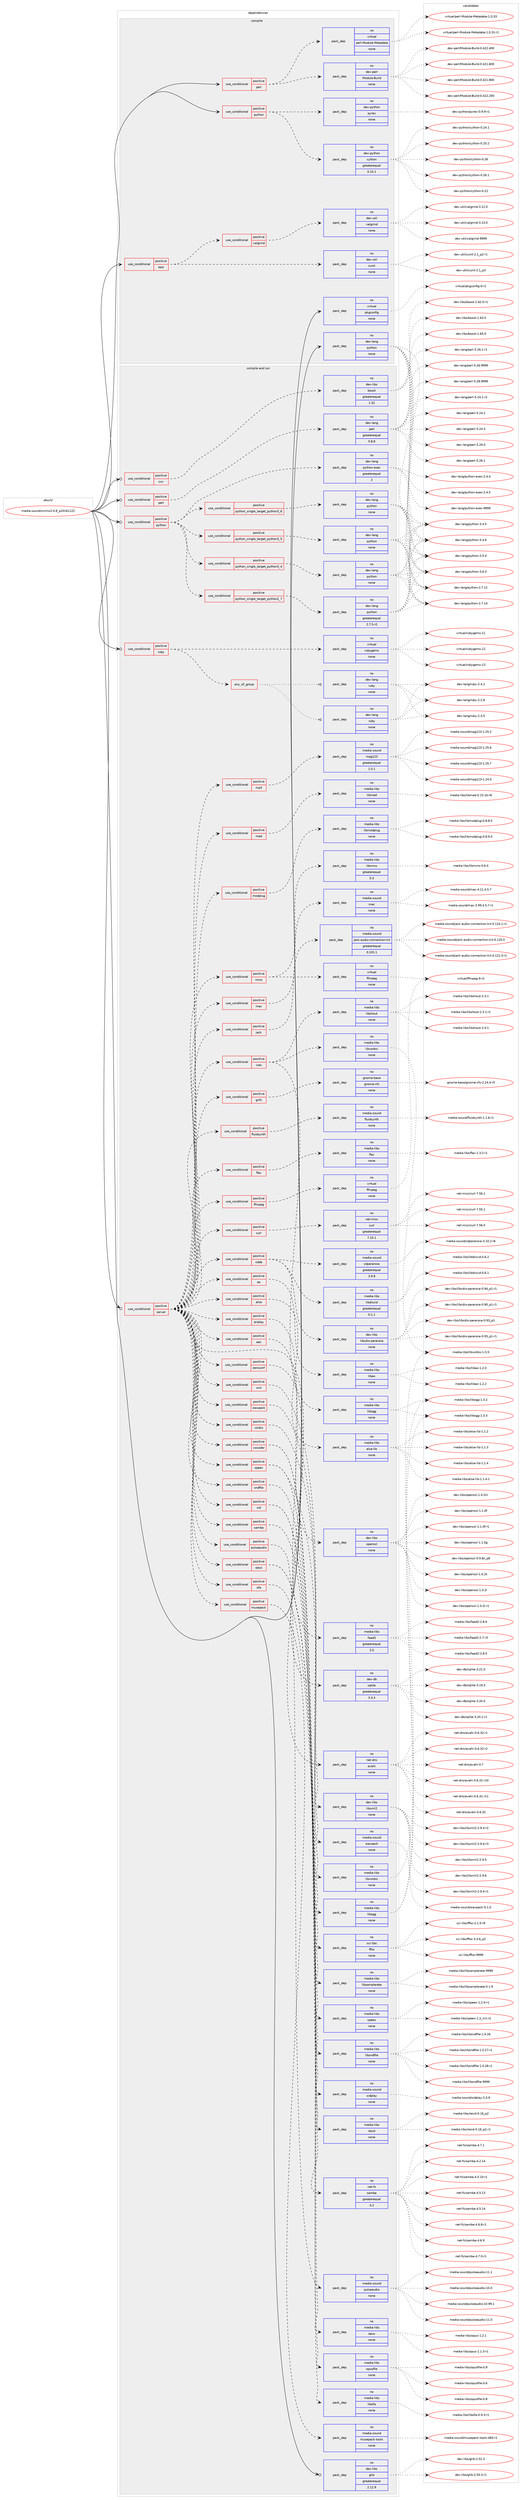 digraph prolog {

# *************
# Graph options
# *************

newrank=true;
concentrate=true;
compound=true;
graph [rankdir=LR,fontname=Helvetica,fontsize=10,ranksep=1.5];#, ranksep=2.5, nodesep=0.2];
edge  [arrowhead=vee];
node  [fontname=Helvetica,fontsize=10];

# **********
# The ebuild
# **********

subgraph cluster_leftcol {
color=gray;
rank=same;
label=<<i>ebuild</i>>;
id [label="media-sound/xmms2-0.8_p20161122", color=red, width=4, href="../media-sound/xmms2-0.8_p20161122.svg"];
}

# ****************
# The dependencies
# ****************

subgraph cluster_midcol {
color=gray;
label=<<i>dependencies</i>>;
subgraph cluster_compile {
fillcolor="#eeeeee";
style=filled;
label=<<i>compile</i>>;
subgraph cond95108 {
dependency387981 [label=<<TABLE BORDER="0" CELLBORDER="1" CELLSPACING="0" CELLPADDING="4"><TR><TD ROWSPAN="3" CELLPADDING="10">use_conditional</TD></TR><TR><TD>positive</TD></TR><TR><TD>perl</TD></TR></TABLE>>, shape=none, color=red];
subgraph pack286573 {
dependency387982 [label=<<TABLE BORDER="0" CELLBORDER="1" CELLSPACING="0" CELLPADDING="4" WIDTH="220"><TR><TD ROWSPAN="6" CELLPADDING="30">pack_dep</TD></TR><TR><TD WIDTH="110">no</TD></TR><TR><TD>dev-perl</TD></TR><TR><TD>Module-Build</TD></TR><TR><TD>none</TD></TR><TR><TD></TD></TR></TABLE>>, shape=none, color=blue];
}
dependency387981:e -> dependency387982:w [weight=20,style="dashed",arrowhead="vee"];
subgraph pack286574 {
dependency387983 [label=<<TABLE BORDER="0" CELLBORDER="1" CELLSPACING="0" CELLPADDING="4" WIDTH="220"><TR><TD ROWSPAN="6" CELLPADDING="30">pack_dep</TD></TR><TR><TD WIDTH="110">no</TD></TR><TR><TD>virtual</TD></TR><TR><TD>perl-Module-Metadata</TD></TR><TR><TD>none</TD></TR><TR><TD></TD></TR></TABLE>>, shape=none, color=blue];
}
dependency387981:e -> dependency387983:w [weight=20,style="dashed",arrowhead="vee"];
}
id:e -> dependency387981:w [weight=20,style="solid",arrowhead="vee"];
subgraph cond95109 {
dependency387984 [label=<<TABLE BORDER="0" CELLBORDER="1" CELLSPACING="0" CELLPADDING="4"><TR><TD ROWSPAN="3" CELLPADDING="10">use_conditional</TD></TR><TR><TD>positive</TD></TR><TR><TD>python</TD></TR></TABLE>>, shape=none, color=red];
subgraph pack286575 {
dependency387985 [label=<<TABLE BORDER="0" CELLBORDER="1" CELLSPACING="0" CELLPADDING="4" WIDTH="220"><TR><TD ROWSPAN="6" CELLPADDING="30">pack_dep</TD></TR><TR><TD WIDTH="110">no</TD></TR><TR><TD>dev-python</TD></TR><TR><TD>cython</TD></TR><TR><TD>greaterequal</TD></TR><TR><TD>0.15.1</TD></TR></TABLE>>, shape=none, color=blue];
}
dependency387984:e -> dependency387985:w [weight=20,style="dashed",arrowhead="vee"];
subgraph pack286576 {
dependency387986 [label=<<TABLE BORDER="0" CELLBORDER="1" CELLSPACING="0" CELLPADDING="4" WIDTH="220"><TR><TD ROWSPAN="6" CELLPADDING="30">pack_dep</TD></TR><TR><TD WIDTH="110">no</TD></TR><TR><TD>dev-python</TD></TR><TR><TD>pyrex</TD></TR><TR><TD>none</TD></TR><TR><TD></TD></TR></TABLE>>, shape=none, color=blue];
}
dependency387984:e -> dependency387986:w [weight=20,style="dashed",arrowhead="vee"];
}
id:e -> dependency387984:w [weight=20,style="solid",arrowhead="vee"];
subgraph cond95110 {
dependency387987 [label=<<TABLE BORDER="0" CELLBORDER="1" CELLSPACING="0" CELLPADDING="4"><TR><TD ROWSPAN="3" CELLPADDING="10">use_conditional</TD></TR><TR><TD>positive</TD></TR><TR><TD>test</TD></TR></TABLE>>, shape=none, color=red];
subgraph pack286577 {
dependency387988 [label=<<TABLE BORDER="0" CELLBORDER="1" CELLSPACING="0" CELLPADDING="4" WIDTH="220"><TR><TD ROWSPAN="6" CELLPADDING="30">pack_dep</TD></TR><TR><TD WIDTH="110">no</TD></TR><TR><TD>dev-util</TD></TR><TR><TD>cunit</TD></TR><TR><TD>none</TD></TR><TR><TD></TD></TR></TABLE>>, shape=none, color=blue];
}
dependency387987:e -> dependency387988:w [weight=20,style="dashed",arrowhead="vee"];
subgraph cond95111 {
dependency387989 [label=<<TABLE BORDER="0" CELLBORDER="1" CELLSPACING="0" CELLPADDING="4"><TR><TD ROWSPAN="3" CELLPADDING="10">use_conditional</TD></TR><TR><TD>positive</TD></TR><TR><TD>valgrind</TD></TR></TABLE>>, shape=none, color=red];
subgraph pack286578 {
dependency387990 [label=<<TABLE BORDER="0" CELLBORDER="1" CELLSPACING="0" CELLPADDING="4" WIDTH="220"><TR><TD ROWSPAN="6" CELLPADDING="30">pack_dep</TD></TR><TR><TD WIDTH="110">no</TD></TR><TR><TD>dev-util</TD></TR><TR><TD>valgrind</TD></TR><TR><TD>none</TD></TR><TR><TD></TD></TR></TABLE>>, shape=none, color=blue];
}
dependency387989:e -> dependency387990:w [weight=20,style="dashed",arrowhead="vee"];
}
dependency387987:e -> dependency387989:w [weight=20,style="dashed",arrowhead="vee"];
}
id:e -> dependency387987:w [weight=20,style="solid",arrowhead="vee"];
subgraph pack286579 {
dependency387991 [label=<<TABLE BORDER="0" CELLBORDER="1" CELLSPACING="0" CELLPADDING="4" WIDTH="220"><TR><TD ROWSPAN="6" CELLPADDING="30">pack_dep</TD></TR><TR><TD WIDTH="110">no</TD></TR><TR><TD>dev-lang</TD></TR><TR><TD>python</TD></TR><TR><TD>none</TD></TR><TR><TD></TD></TR></TABLE>>, shape=none, color=blue];
}
id:e -> dependency387991:w [weight=20,style="solid",arrowhead="vee"];
subgraph pack286580 {
dependency387992 [label=<<TABLE BORDER="0" CELLBORDER="1" CELLSPACING="0" CELLPADDING="4" WIDTH="220"><TR><TD ROWSPAN="6" CELLPADDING="30">pack_dep</TD></TR><TR><TD WIDTH="110">no</TD></TR><TR><TD>virtual</TD></TR><TR><TD>pkgconfig</TD></TR><TR><TD>none</TD></TR><TR><TD></TD></TR></TABLE>>, shape=none, color=blue];
}
id:e -> dependency387992:w [weight=20,style="solid",arrowhead="vee"];
}
subgraph cluster_compileandrun {
fillcolor="#eeeeee";
style=filled;
label=<<i>compile and run</i>>;
subgraph cond95112 {
dependency387993 [label=<<TABLE BORDER="0" CELLBORDER="1" CELLSPACING="0" CELLPADDING="4"><TR><TD ROWSPAN="3" CELLPADDING="10">use_conditional</TD></TR><TR><TD>positive</TD></TR><TR><TD>cxx</TD></TR></TABLE>>, shape=none, color=red];
subgraph pack286581 {
dependency387994 [label=<<TABLE BORDER="0" CELLBORDER="1" CELLSPACING="0" CELLPADDING="4" WIDTH="220"><TR><TD ROWSPAN="6" CELLPADDING="30">pack_dep</TD></TR><TR><TD WIDTH="110">no</TD></TR><TR><TD>dev-libs</TD></TR><TR><TD>boost</TD></TR><TR><TD>greaterequal</TD></TR><TR><TD>1.32</TD></TR></TABLE>>, shape=none, color=blue];
}
dependency387993:e -> dependency387994:w [weight=20,style="dashed",arrowhead="vee"];
}
id:e -> dependency387993:w [weight=20,style="solid",arrowhead="odotvee"];
subgraph cond95113 {
dependency387995 [label=<<TABLE BORDER="0" CELLBORDER="1" CELLSPACING="0" CELLPADDING="4"><TR><TD ROWSPAN="3" CELLPADDING="10">use_conditional</TD></TR><TR><TD>positive</TD></TR><TR><TD>perl</TD></TR></TABLE>>, shape=none, color=red];
subgraph pack286582 {
dependency387996 [label=<<TABLE BORDER="0" CELLBORDER="1" CELLSPACING="0" CELLPADDING="4" WIDTH="220"><TR><TD ROWSPAN="6" CELLPADDING="30">pack_dep</TD></TR><TR><TD WIDTH="110">no</TD></TR><TR><TD>dev-lang</TD></TR><TR><TD>perl</TD></TR><TR><TD>greaterequal</TD></TR><TR><TD>5.8.8</TD></TR></TABLE>>, shape=none, color=blue];
}
dependency387995:e -> dependency387996:w [weight=20,style="dashed",arrowhead="vee"];
}
id:e -> dependency387995:w [weight=20,style="solid",arrowhead="odotvee"];
subgraph cond95114 {
dependency387997 [label=<<TABLE BORDER="0" CELLBORDER="1" CELLSPACING="0" CELLPADDING="4"><TR><TD ROWSPAN="3" CELLPADDING="10">use_conditional</TD></TR><TR><TD>positive</TD></TR><TR><TD>python</TD></TR></TABLE>>, shape=none, color=red];
subgraph cond95115 {
dependency387998 [label=<<TABLE BORDER="0" CELLBORDER="1" CELLSPACING="0" CELLPADDING="4"><TR><TD ROWSPAN="3" CELLPADDING="10">use_conditional</TD></TR><TR><TD>positive</TD></TR><TR><TD>python_single_target_python2_7</TD></TR></TABLE>>, shape=none, color=red];
subgraph pack286583 {
dependency387999 [label=<<TABLE BORDER="0" CELLBORDER="1" CELLSPACING="0" CELLPADDING="4" WIDTH="220"><TR><TD ROWSPAN="6" CELLPADDING="30">pack_dep</TD></TR><TR><TD WIDTH="110">no</TD></TR><TR><TD>dev-lang</TD></TR><TR><TD>python</TD></TR><TR><TD>greaterequal</TD></TR><TR><TD>2.7.5-r2</TD></TR></TABLE>>, shape=none, color=blue];
}
dependency387998:e -> dependency387999:w [weight=20,style="dashed",arrowhead="vee"];
}
dependency387997:e -> dependency387998:w [weight=20,style="dashed",arrowhead="vee"];
subgraph cond95116 {
dependency388000 [label=<<TABLE BORDER="0" CELLBORDER="1" CELLSPACING="0" CELLPADDING="4"><TR><TD ROWSPAN="3" CELLPADDING="10">use_conditional</TD></TR><TR><TD>positive</TD></TR><TR><TD>python_single_target_python3_4</TD></TR></TABLE>>, shape=none, color=red];
subgraph pack286584 {
dependency388001 [label=<<TABLE BORDER="0" CELLBORDER="1" CELLSPACING="0" CELLPADDING="4" WIDTH="220"><TR><TD ROWSPAN="6" CELLPADDING="30">pack_dep</TD></TR><TR><TD WIDTH="110">no</TD></TR><TR><TD>dev-lang</TD></TR><TR><TD>python</TD></TR><TR><TD>none</TD></TR><TR><TD></TD></TR></TABLE>>, shape=none, color=blue];
}
dependency388000:e -> dependency388001:w [weight=20,style="dashed",arrowhead="vee"];
}
dependency387997:e -> dependency388000:w [weight=20,style="dashed",arrowhead="vee"];
subgraph cond95117 {
dependency388002 [label=<<TABLE BORDER="0" CELLBORDER="1" CELLSPACING="0" CELLPADDING="4"><TR><TD ROWSPAN="3" CELLPADDING="10">use_conditional</TD></TR><TR><TD>positive</TD></TR><TR><TD>python_single_target_python3_5</TD></TR></TABLE>>, shape=none, color=red];
subgraph pack286585 {
dependency388003 [label=<<TABLE BORDER="0" CELLBORDER="1" CELLSPACING="0" CELLPADDING="4" WIDTH="220"><TR><TD ROWSPAN="6" CELLPADDING="30">pack_dep</TD></TR><TR><TD WIDTH="110">no</TD></TR><TR><TD>dev-lang</TD></TR><TR><TD>python</TD></TR><TR><TD>none</TD></TR><TR><TD></TD></TR></TABLE>>, shape=none, color=blue];
}
dependency388002:e -> dependency388003:w [weight=20,style="dashed",arrowhead="vee"];
}
dependency387997:e -> dependency388002:w [weight=20,style="dashed",arrowhead="vee"];
subgraph cond95118 {
dependency388004 [label=<<TABLE BORDER="0" CELLBORDER="1" CELLSPACING="0" CELLPADDING="4"><TR><TD ROWSPAN="3" CELLPADDING="10">use_conditional</TD></TR><TR><TD>positive</TD></TR><TR><TD>python_single_target_python3_6</TD></TR></TABLE>>, shape=none, color=red];
subgraph pack286586 {
dependency388005 [label=<<TABLE BORDER="0" CELLBORDER="1" CELLSPACING="0" CELLPADDING="4" WIDTH="220"><TR><TD ROWSPAN="6" CELLPADDING="30">pack_dep</TD></TR><TR><TD WIDTH="110">no</TD></TR><TR><TD>dev-lang</TD></TR><TR><TD>python</TD></TR><TR><TD>none</TD></TR><TR><TD></TD></TR></TABLE>>, shape=none, color=blue];
}
dependency388004:e -> dependency388005:w [weight=20,style="dashed",arrowhead="vee"];
}
dependency387997:e -> dependency388004:w [weight=20,style="dashed",arrowhead="vee"];
subgraph pack286587 {
dependency388006 [label=<<TABLE BORDER="0" CELLBORDER="1" CELLSPACING="0" CELLPADDING="4" WIDTH="220"><TR><TD ROWSPAN="6" CELLPADDING="30">pack_dep</TD></TR><TR><TD WIDTH="110">no</TD></TR><TR><TD>dev-lang</TD></TR><TR><TD>python-exec</TD></TR><TR><TD>greaterequal</TD></TR><TR><TD>2</TD></TR></TABLE>>, shape=none, color=blue];
}
dependency387997:e -> dependency388006:w [weight=20,style="dashed",arrowhead="vee"];
}
id:e -> dependency387997:w [weight=20,style="solid",arrowhead="odotvee"];
subgraph cond95119 {
dependency388007 [label=<<TABLE BORDER="0" CELLBORDER="1" CELLSPACING="0" CELLPADDING="4"><TR><TD ROWSPAN="3" CELLPADDING="10">use_conditional</TD></TR><TR><TD>positive</TD></TR><TR><TD>ruby</TD></TR></TABLE>>, shape=none, color=red];
subgraph any6129 {
dependency388008 [label=<<TABLE BORDER="0" CELLBORDER="1" CELLSPACING="0" CELLPADDING="4"><TR><TD CELLPADDING="10">any_of_group</TD></TR></TABLE>>, shape=none, color=red];subgraph pack286588 {
dependency388009 [label=<<TABLE BORDER="0" CELLBORDER="1" CELLSPACING="0" CELLPADDING="4" WIDTH="220"><TR><TD ROWSPAN="6" CELLPADDING="30">pack_dep</TD></TR><TR><TD WIDTH="110">no</TD></TR><TR><TD>dev-lang</TD></TR><TR><TD>ruby</TD></TR><TR><TD>none</TD></TR><TR><TD></TD></TR></TABLE>>, shape=none, color=blue];
}
dependency388008:e -> dependency388009:w [weight=20,style="dotted",arrowhead="oinv"];
subgraph pack286589 {
dependency388010 [label=<<TABLE BORDER="0" CELLBORDER="1" CELLSPACING="0" CELLPADDING="4" WIDTH="220"><TR><TD ROWSPAN="6" CELLPADDING="30">pack_dep</TD></TR><TR><TD WIDTH="110">no</TD></TR><TR><TD>dev-lang</TD></TR><TR><TD>ruby</TD></TR><TR><TD>none</TD></TR><TR><TD></TD></TR></TABLE>>, shape=none, color=blue];
}
dependency388008:e -> dependency388010:w [weight=20,style="dotted",arrowhead="oinv"];
}
dependency388007:e -> dependency388008:w [weight=20,style="dashed",arrowhead="vee"];
subgraph pack286590 {
dependency388011 [label=<<TABLE BORDER="0" CELLBORDER="1" CELLSPACING="0" CELLPADDING="4" WIDTH="220"><TR><TD ROWSPAN="6" CELLPADDING="30">pack_dep</TD></TR><TR><TD WIDTH="110">no</TD></TR><TR><TD>virtual</TD></TR><TR><TD>rubygems</TD></TR><TR><TD>none</TD></TR><TR><TD></TD></TR></TABLE>>, shape=none, color=blue];
}
dependency388007:e -> dependency388011:w [weight=20,style="dashed",arrowhead="vee"];
}
id:e -> dependency388007:w [weight=20,style="solid",arrowhead="odotvee"];
subgraph cond95120 {
dependency388012 [label=<<TABLE BORDER="0" CELLBORDER="1" CELLSPACING="0" CELLPADDING="4"><TR><TD ROWSPAN="3" CELLPADDING="10">use_conditional</TD></TR><TR><TD>positive</TD></TR><TR><TD>server</TD></TR></TABLE>>, shape=none, color=red];
subgraph pack286591 {
dependency388013 [label=<<TABLE BORDER="0" CELLBORDER="1" CELLSPACING="0" CELLPADDING="4" WIDTH="220"><TR><TD ROWSPAN="6" CELLPADDING="30">pack_dep</TD></TR><TR><TD WIDTH="110">no</TD></TR><TR><TD>dev-db</TD></TR><TR><TD>sqlite</TD></TR><TR><TD>greaterequal</TD></TR><TR><TD>3.3.4</TD></TR></TABLE>>, shape=none, color=blue];
}
dependency388012:e -> dependency388013:w [weight=20,style="dashed",arrowhead="vee"];
subgraph cond95121 {
dependency388014 [label=<<TABLE BORDER="0" CELLBORDER="1" CELLSPACING="0" CELLPADDING="4"><TR><TD ROWSPAN="3" CELLPADDING="10">use_conditional</TD></TR><TR><TD>positive</TD></TR><TR><TD>aac</TD></TR></TABLE>>, shape=none, color=red];
subgraph pack286592 {
dependency388015 [label=<<TABLE BORDER="0" CELLBORDER="1" CELLSPACING="0" CELLPADDING="4" WIDTH="220"><TR><TD ROWSPAN="6" CELLPADDING="30">pack_dep</TD></TR><TR><TD WIDTH="110">no</TD></TR><TR><TD>media-libs</TD></TR><TR><TD>faad2</TD></TR><TR><TD>greaterequal</TD></TR><TR><TD>2.0</TD></TR></TABLE>>, shape=none, color=blue];
}
dependency388014:e -> dependency388015:w [weight=20,style="dashed",arrowhead="vee"];
}
dependency388012:e -> dependency388014:w [weight=20,style="dashed",arrowhead="vee"];
subgraph cond95122 {
dependency388016 [label=<<TABLE BORDER="0" CELLBORDER="1" CELLSPACING="0" CELLPADDING="4"><TR><TD ROWSPAN="3" CELLPADDING="10">use_conditional</TD></TR><TR><TD>positive</TD></TR><TR><TD>airplay</TD></TR></TABLE>>, shape=none, color=red];
subgraph pack286593 {
dependency388017 [label=<<TABLE BORDER="0" CELLBORDER="1" CELLSPACING="0" CELLPADDING="4" WIDTH="220"><TR><TD ROWSPAN="6" CELLPADDING="30">pack_dep</TD></TR><TR><TD WIDTH="110">no</TD></TR><TR><TD>dev-libs</TD></TR><TR><TD>openssl</TD></TR><TR><TD>none</TD></TR><TR><TD></TD></TR></TABLE>>, shape=none, color=blue];
}
dependency388016:e -> dependency388017:w [weight=20,style="dashed",arrowhead="vee"];
}
dependency388012:e -> dependency388016:w [weight=20,style="dashed",arrowhead="vee"];
subgraph cond95123 {
dependency388018 [label=<<TABLE BORDER="0" CELLBORDER="1" CELLSPACING="0" CELLPADDING="4"><TR><TD ROWSPAN="3" CELLPADDING="10">use_conditional</TD></TR><TR><TD>positive</TD></TR><TR><TD>alsa</TD></TR></TABLE>>, shape=none, color=red];
subgraph pack286594 {
dependency388019 [label=<<TABLE BORDER="0" CELLBORDER="1" CELLSPACING="0" CELLPADDING="4" WIDTH="220"><TR><TD ROWSPAN="6" CELLPADDING="30">pack_dep</TD></TR><TR><TD WIDTH="110">no</TD></TR><TR><TD>media-libs</TD></TR><TR><TD>alsa-lib</TD></TR><TR><TD>none</TD></TR><TR><TD></TD></TR></TABLE>>, shape=none, color=blue];
}
dependency388018:e -> dependency388019:w [weight=20,style="dashed",arrowhead="vee"];
}
dependency388012:e -> dependency388018:w [weight=20,style="dashed",arrowhead="vee"];
subgraph cond95124 {
dependency388020 [label=<<TABLE BORDER="0" CELLBORDER="1" CELLSPACING="0" CELLPADDING="4"><TR><TD ROWSPAN="3" CELLPADDING="10">use_conditional</TD></TR><TR><TD>positive</TD></TR><TR><TD>ao</TD></TR></TABLE>>, shape=none, color=red];
subgraph pack286595 {
dependency388021 [label=<<TABLE BORDER="0" CELLBORDER="1" CELLSPACING="0" CELLPADDING="4" WIDTH="220"><TR><TD ROWSPAN="6" CELLPADDING="30">pack_dep</TD></TR><TR><TD WIDTH="110">no</TD></TR><TR><TD>media-libs</TD></TR><TR><TD>libao</TD></TR><TR><TD>none</TD></TR><TR><TD></TD></TR></TABLE>>, shape=none, color=blue];
}
dependency388020:e -> dependency388021:w [weight=20,style="dashed",arrowhead="vee"];
}
dependency388012:e -> dependency388020:w [weight=20,style="dashed",arrowhead="vee"];
subgraph cond95125 {
dependency388022 [label=<<TABLE BORDER="0" CELLBORDER="1" CELLSPACING="0" CELLPADDING="4"><TR><TD ROWSPAN="3" CELLPADDING="10">use_conditional</TD></TR><TR><TD>positive</TD></TR><TR><TD>cdda</TD></TR></TABLE>>, shape=none, color=red];
subgraph pack286596 {
dependency388023 [label=<<TABLE BORDER="0" CELLBORDER="1" CELLSPACING="0" CELLPADDING="4" WIDTH="220"><TR><TD ROWSPAN="6" CELLPADDING="30">pack_dep</TD></TR><TR><TD WIDTH="110">no</TD></TR><TR><TD>dev-libs</TD></TR><TR><TD>libcdio-paranoia</TD></TR><TR><TD>none</TD></TR><TR><TD></TD></TR></TABLE>>, shape=none, color=blue];
}
dependency388022:e -> dependency388023:w [weight=20,style="dashed",arrowhead="vee"];
subgraph pack286597 {
dependency388024 [label=<<TABLE BORDER="0" CELLBORDER="1" CELLSPACING="0" CELLPADDING="4" WIDTH="220"><TR><TD ROWSPAN="6" CELLPADDING="30">pack_dep</TD></TR><TR><TD WIDTH="110">no</TD></TR><TR><TD>media-libs</TD></TR><TR><TD>libdiscid</TD></TR><TR><TD>greaterequal</TD></TR><TR><TD>0.1.1</TD></TR></TABLE>>, shape=none, color=blue];
}
dependency388022:e -> dependency388024:w [weight=20,style="dashed",arrowhead="vee"];
subgraph pack286598 {
dependency388025 [label=<<TABLE BORDER="0" CELLBORDER="1" CELLSPACING="0" CELLPADDING="4" WIDTH="220"><TR><TD ROWSPAN="6" CELLPADDING="30">pack_dep</TD></TR><TR><TD WIDTH="110">no</TD></TR><TR><TD>media-sound</TD></TR><TR><TD>cdparanoia</TD></TR><TR><TD>greaterequal</TD></TR><TR><TD>3.9.8</TD></TR></TABLE>>, shape=none, color=blue];
}
dependency388022:e -> dependency388025:w [weight=20,style="dashed",arrowhead="vee"];
}
dependency388012:e -> dependency388022:w [weight=20,style="dashed",arrowhead="vee"];
subgraph cond95126 {
dependency388026 [label=<<TABLE BORDER="0" CELLBORDER="1" CELLSPACING="0" CELLPADDING="4"><TR><TD ROWSPAN="3" CELLPADDING="10">use_conditional</TD></TR><TR><TD>positive</TD></TR><TR><TD>curl</TD></TR></TABLE>>, shape=none, color=red];
subgraph pack286599 {
dependency388027 [label=<<TABLE BORDER="0" CELLBORDER="1" CELLSPACING="0" CELLPADDING="4" WIDTH="220"><TR><TD ROWSPAN="6" CELLPADDING="30">pack_dep</TD></TR><TR><TD WIDTH="110">no</TD></TR><TR><TD>net-misc</TD></TR><TR><TD>curl</TD></TR><TR><TD>greaterequal</TD></TR><TR><TD>7.15.1</TD></TR></TABLE>>, shape=none, color=blue];
}
dependency388026:e -> dependency388027:w [weight=20,style="dashed",arrowhead="vee"];
}
dependency388012:e -> dependency388026:w [weight=20,style="dashed",arrowhead="vee"];
subgraph cond95127 {
dependency388028 [label=<<TABLE BORDER="0" CELLBORDER="1" CELLSPACING="0" CELLPADDING="4"><TR><TD ROWSPAN="3" CELLPADDING="10">use_conditional</TD></TR><TR><TD>positive</TD></TR><TR><TD>ffmpeg</TD></TR></TABLE>>, shape=none, color=red];
subgraph pack286600 {
dependency388029 [label=<<TABLE BORDER="0" CELLBORDER="1" CELLSPACING="0" CELLPADDING="4" WIDTH="220"><TR><TD ROWSPAN="6" CELLPADDING="30">pack_dep</TD></TR><TR><TD WIDTH="110">no</TD></TR><TR><TD>virtual</TD></TR><TR><TD>ffmpeg</TD></TR><TR><TD>none</TD></TR><TR><TD></TD></TR></TABLE>>, shape=none, color=blue];
}
dependency388028:e -> dependency388029:w [weight=20,style="dashed",arrowhead="vee"];
}
dependency388012:e -> dependency388028:w [weight=20,style="dashed",arrowhead="vee"];
subgraph cond95128 {
dependency388030 [label=<<TABLE BORDER="0" CELLBORDER="1" CELLSPACING="0" CELLPADDING="4"><TR><TD ROWSPAN="3" CELLPADDING="10">use_conditional</TD></TR><TR><TD>positive</TD></TR><TR><TD>flac</TD></TR></TABLE>>, shape=none, color=red];
subgraph pack286601 {
dependency388031 [label=<<TABLE BORDER="0" CELLBORDER="1" CELLSPACING="0" CELLPADDING="4" WIDTH="220"><TR><TD ROWSPAN="6" CELLPADDING="30">pack_dep</TD></TR><TR><TD WIDTH="110">no</TD></TR><TR><TD>media-libs</TD></TR><TR><TD>flac</TD></TR><TR><TD>none</TD></TR><TR><TD></TD></TR></TABLE>>, shape=none, color=blue];
}
dependency388030:e -> dependency388031:w [weight=20,style="dashed",arrowhead="vee"];
}
dependency388012:e -> dependency388030:w [weight=20,style="dashed",arrowhead="vee"];
subgraph cond95129 {
dependency388032 [label=<<TABLE BORDER="0" CELLBORDER="1" CELLSPACING="0" CELLPADDING="4"><TR><TD ROWSPAN="3" CELLPADDING="10">use_conditional</TD></TR><TR><TD>positive</TD></TR><TR><TD>fluidsynth</TD></TR></TABLE>>, shape=none, color=red];
subgraph pack286602 {
dependency388033 [label=<<TABLE BORDER="0" CELLBORDER="1" CELLSPACING="0" CELLPADDING="4" WIDTH="220"><TR><TD ROWSPAN="6" CELLPADDING="30">pack_dep</TD></TR><TR><TD WIDTH="110">no</TD></TR><TR><TD>media-sound</TD></TR><TR><TD>fluidsynth</TD></TR><TR><TD>none</TD></TR><TR><TD></TD></TR></TABLE>>, shape=none, color=blue];
}
dependency388032:e -> dependency388033:w [weight=20,style="dashed",arrowhead="vee"];
}
dependency388012:e -> dependency388032:w [weight=20,style="dashed",arrowhead="vee"];
subgraph cond95130 {
dependency388034 [label=<<TABLE BORDER="0" CELLBORDER="1" CELLSPACING="0" CELLPADDING="4"><TR><TD ROWSPAN="3" CELLPADDING="10">use_conditional</TD></TR><TR><TD>positive</TD></TR><TR><TD>gvfs</TD></TR></TABLE>>, shape=none, color=red];
subgraph pack286603 {
dependency388035 [label=<<TABLE BORDER="0" CELLBORDER="1" CELLSPACING="0" CELLPADDING="4" WIDTH="220"><TR><TD ROWSPAN="6" CELLPADDING="30">pack_dep</TD></TR><TR><TD WIDTH="110">no</TD></TR><TR><TD>gnome-base</TD></TR><TR><TD>gnome-vfs</TD></TR><TR><TD>none</TD></TR><TR><TD></TD></TR></TABLE>>, shape=none, color=blue];
}
dependency388034:e -> dependency388035:w [weight=20,style="dashed",arrowhead="vee"];
}
dependency388012:e -> dependency388034:w [weight=20,style="dashed",arrowhead="vee"];
subgraph cond95131 {
dependency388036 [label=<<TABLE BORDER="0" CELLBORDER="1" CELLSPACING="0" CELLPADDING="4"><TR><TD ROWSPAN="3" CELLPADDING="10">use_conditional</TD></TR><TR><TD>positive</TD></TR><TR><TD>ices</TD></TR></TABLE>>, shape=none, color=red];
subgraph pack286604 {
dependency388037 [label=<<TABLE BORDER="0" CELLBORDER="1" CELLSPACING="0" CELLPADDING="4" WIDTH="220"><TR><TD ROWSPAN="6" CELLPADDING="30">pack_dep</TD></TR><TR><TD WIDTH="110">no</TD></TR><TR><TD>media-libs</TD></TR><TR><TD>libogg</TD></TR><TR><TD>none</TD></TR><TR><TD></TD></TR></TABLE>>, shape=none, color=blue];
}
dependency388036:e -> dependency388037:w [weight=20,style="dashed",arrowhead="vee"];
subgraph pack286605 {
dependency388038 [label=<<TABLE BORDER="0" CELLBORDER="1" CELLSPACING="0" CELLPADDING="4" WIDTH="220"><TR><TD ROWSPAN="6" CELLPADDING="30">pack_dep</TD></TR><TR><TD WIDTH="110">no</TD></TR><TR><TD>media-libs</TD></TR><TR><TD>libshout</TD></TR><TR><TD>none</TD></TR><TR><TD></TD></TR></TABLE>>, shape=none, color=blue];
}
dependency388036:e -> dependency388038:w [weight=20,style="dashed",arrowhead="vee"];
subgraph pack286606 {
dependency388039 [label=<<TABLE BORDER="0" CELLBORDER="1" CELLSPACING="0" CELLPADDING="4" WIDTH="220"><TR><TD ROWSPAN="6" CELLPADDING="30">pack_dep</TD></TR><TR><TD WIDTH="110">no</TD></TR><TR><TD>media-libs</TD></TR><TR><TD>libvorbis</TD></TR><TR><TD>none</TD></TR><TR><TD></TD></TR></TABLE>>, shape=none, color=blue];
}
dependency388036:e -> dependency388039:w [weight=20,style="dashed",arrowhead="vee"];
}
dependency388012:e -> dependency388036:w [weight=20,style="dashed",arrowhead="vee"];
subgraph cond95132 {
dependency388040 [label=<<TABLE BORDER="0" CELLBORDER="1" CELLSPACING="0" CELLPADDING="4"><TR><TD ROWSPAN="3" CELLPADDING="10">use_conditional</TD></TR><TR><TD>positive</TD></TR><TR><TD>jack</TD></TR></TABLE>>, shape=none, color=red];
subgraph pack286607 {
dependency388041 [label=<<TABLE BORDER="0" CELLBORDER="1" CELLSPACING="0" CELLPADDING="4" WIDTH="220"><TR><TD ROWSPAN="6" CELLPADDING="30">pack_dep</TD></TR><TR><TD WIDTH="110">no</TD></TR><TR><TD>media-sound</TD></TR><TR><TD>jack-audio-connection-kit</TD></TR><TR><TD>greaterequal</TD></TR><TR><TD>0.101.1</TD></TR></TABLE>>, shape=none, color=blue];
}
dependency388040:e -> dependency388041:w [weight=20,style="dashed",arrowhead="vee"];
}
dependency388012:e -> dependency388040:w [weight=20,style="dashed",arrowhead="vee"];
subgraph cond95133 {
dependency388042 [label=<<TABLE BORDER="0" CELLBORDER="1" CELLSPACING="0" CELLPADDING="4"><TR><TD ROWSPAN="3" CELLPADDING="10">use_conditional</TD></TR><TR><TD>positive</TD></TR><TR><TD>mac</TD></TR></TABLE>>, shape=none, color=red];
subgraph pack286608 {
dependency388043 [label=<<TABLE BORDER="0" CELLBORDER="1" CELLSPACING="0" CELLPADDING="4" WIDTH="220"><TR><TD ROWSPAN="6" CELLPADDING="30">pack_dep</TD></TR><TR><TD WIDTH="110">no</TD></TR><TR><TD>media-sound</TD></TR><TR><TD>mac</TD></TR><TR><TD>none</TD></TR><TR><TD></TD></TR></TABLE>>, shape=none, color=blue];
}
dependency388042:e -> dependency388043:w [weight=20,style="dashed",arrowhead="vee"];
}
dependency388012:e -> dependency388042:w [weight=20,style="dashed",arrowhead="vee"];
subgraph cond95134 {
dependency388044 [label=<<TABLE BORDER="0" CELLBORDER="1" CELLSPACING="0" CELLPADDING="4"><TR><TD ROWSPAN="3" CELLPADDING="10">use_conditional</TD></TR><TR><TD>positive</TD></TR><TR><TD>mms</TD></TR></TABLE>>, shape=none, color=red];
subgraph pack286609 {
dependency388045 [label=<<TABLE BORDER="0" CELLBORDER="1" CELLSPACING="0" CELLPADDING="4" WIDTH="220"><TR><TD ROWSPAN="6" CELLPADDING="30">pack_dep</TD></TR><TR><TD WIDTH="110">no</TD></TR><TR><TD>virtual</TD></TR><TR><TD>ffmpeg</TD></TR><TR><TD>none</TD></TR><TR><TD></TD></TR></TABLE>>, shape=none, color=blue];
}
dependency388044:e -> dependency388045:w [weight=20,style="dashed",arrowhead="vee"];
subgraph pack286610 {
dependency388046 [label=<<TABLE BORDER="0" CELLBORDER="1" CELLSPACING="0" CELLPADDING="4" WIDTH="220"><TR><TD ROWSPAN="6" CELLPADDING="30">pack_dep</TD></TR><TR><TD WIDTH="110">no</TD></TR><TR><TD>media-libs</TD></TR><TR><TD>libmms</TD></TR><TR><TD>greaterequal</TD></TR><TR><TD>0.3</TD></TR></TABLE>>, shape=none, color=blue];
}
dependency388044:e -> dependency388046:w [weight=20,style="dashed",arrowhead="vee"];
}
dependency388012:e -> dependency388044:w [weight=20,style="dashed",arrowhead="vee"];
subgraph cond95135 {
dependency388047 [label=<<TABLE BORDER="0" CELLBORDER="1" CELLSPACING="0" CELLPADDING="4"><TR><TD ROWSPAN="3" CELLPADDING="10">use_conditional</TD></TR><TR><TD>positive</TD></TR><TR><TD>modplug</TD></TR></TABLE>>, shape=none, color=red];
subgraph pack286611 {
dependency388048 [label=<<TABLE BORDER="0" CELLBORDER="1" CELLSPACING="0" CELLPADDING="4" WIDTH="220"><TR><TD ROWSPAN="6" CELLPADDING="30">pack_dep</TD></TR><TR><TD WIDTH="110">no</TD></TR><TR><TD>media-libs</TD></TR><TR><TD>libmodplug</TD></TR><TR><TD>none</TD></TR><TR><TD></TD></TR></TABLE>>, shape=none, color=blue];
}
dependency388047:e -> dependency388048:w [weight=20,style="dashed",arrowhead="vee"];
}
dependency388012:e -> dependency388047:w [weight=20,style="dashed",arrowhead="vee"];
subgraph cond95136 {
dependency388049 [label=<<TABLE BORDER="0" CELLBORDER="1" CELLSPACING="0" CELLPADDING="4"><TR><TD ROWSPAN="3" CELLPADDING="10">use_conditional</TD></TR><TR><TD>positive</TD></TR><TR><TD>mad</TD></TR></TABLE>>, shape=none, color=red];
subgraph pack286612 {
dependency388050 [label=<<TABLE BORDER="0" CELLBORDER="1" CELLSPACING="0" CELLPADDING="4" WIDTH="220"><TR><TD ROWSPAN="6" CELLPADDING="30">pack_dep</TD></TR><TR><TD WIDTH="110">no</TD></TR><TR><TD>media-libs</TD></TR><TR><TD>libmad</TD></TR><TR><TD>none</TD></TR><TR><TD></TD></TR></TABLE>>, shape=none, color=blue];
}
dependency388049:e -> dependency388050:w [weight=20,style="dashed",arrowhead="vee"];
}
dependency388012:e -> dependency388049:w [weight=20,style="dashed",arrowhead="vee"];
subgraph cond95137 {
dependency388051 [label=<<TABLE BORDER="0" CELLBORDER="1" CELLSPACING="0" CELLPADDING="4"><TR><TD ROWSPAN="3" CELLPADDING="10">use_conditional</TD></TR><TR><TD>positive</TD></TR><TR><TD>mp3</TD></TR></TABLE>>, shape=none, color=red];
subgraph pack286613 {
dependency388052 [label=<<TABLE BORDER="0" CELLBORDER="1" CELLSPACING="0" CELLPADDING="4" WIDTH="220"><TR><TD ROWSPAN="6" CELLPADDING="30">pack_dep</TD></TR><TR><TD WIDTH="110">no</TD></TR><TR><TD>media-sound</TD></TR><TR><TD>mpg123</TD></TR><TR><TD>greaterequal</TD></TR><TR><TD>1.5.1</TD></TR></TABLE>>, shape=none, color=blue];
}
dependency388051:e -> dependency388052:w [weight=20,style="dashed",arrowhead="vee"];
}
dependency388012:e -> dependency388051:w [weight=20,style="dashed",arrowhead="vee"];
subgraph cond95138 {
dependency388053 [label=<<TABLE BORDER="0" CELLBORDER="1" CELLSPACING="0" CELLPADDING="4"><TR><TD ROWSPAN="3" CELLPADDING="10">use_conditional</TD></TR><TR><TD>positive</TD></TR><TR><TD>musepack</TD></TR></TABLE>>, shape=none, color=red];
subgraph pack286614 {
dependency388054 [label=<<TABLE BORDER="0" CELLBORDER="1" CELLSPACING="0" CELLPADDING="4" WIDTH="220"><TR><TD ROWSPAN="6" CELLPADDING="30">pack_dep</TD></TR><TR><TD WIDTH="110">no</TD></TR><TR><TD>media-sound</TD></TR><TR><TD>musepack-tools</TD></TR><TR><TD>none</TD></TR><TR><TD></TD></TR></TABLE>>, shape=none, color=blue];
}
dependency388053:e -> dependency388054:w [weight=20,style="dashed",arrowhead="vee"];
}
dependency388012:e -> dependency388053:w [weight=20,style="dashed",arrowhead="vee"];
subgraph cond95139 {
dependency388055 [label=<<TABLE BORDER="0" CELLBORDER="1" CELLSPACING="0" CELLPADDING="4"><TR><TD ROWSPAN="3" CELLPADDING="10">use_conditional</TD></TR><TR><TD>positive</TD></TR><TR><TD>ofa</TD></TR></TABLE>>, shape=none, color=red];
subgraph pack286615 {
dependency388056 [label=<<TABLE BORDER="0" CELLBORDER="1" CELLSPACING="0" CELLPADDING="4" WIDTH="220"><TR><TD ROWSPAN="6" CELLPADDING="30">pack_dep</TD></TR><TR><TD WIDTH="110">no</TD></TR><TR><TD>media-libs</TD></TR><TR><TD>libofa</TD></TR><TR><TD>none</TD></TR><TR><TD></TD></TR></TABLE>>, shape=none, color=blue];
}
dependency388055:e -> dependency388056:w [weight=20,style="dashed",arrowhead="vee"];
}
dependency388012:e -> dependency388055:w [weight=20,style="dashed",arrowhead="vee"];
subgraph cond95140 {
dependency388057 [label=<<TABLE BORDER="0" CELLBORDER="1" CELLSPACING="0" CELLPADDING="4"><TR><TD ROWSPAN="3" CELLPADDING="10">use_conditional</TD></TR><TR><TD>positive</TD></TR><TR><TD>opus</TD></TR></TABLE>>, shape=none, color=red];
subgraph pack286616 {
dependency388058 [label=<<TABLE BORDER="0" CELLBORDER="1" CELLSPACING="0" CELLPADDING="4" WIDTH="220"><TR><TD ROWSPAN="6" CELLPADDING="30">pack_dep</TD></TR><TR><TD WIDTH="110">no</TD></TR><TR><TD>media-libs</TD></TR><TR><TD>opus</TD></TR><TR><TD>none</TD></TR><TR><TD></TD></TR></TABLE>>, shape=none, color=blue];
}
dependency388057:e -> dependency388058:w [weight=20,style="dashed",arrowhead="vee"];
subgraph pack286617 {
dependency388059 [label=<<TABLE BORDER="0" CELLBORDER="1" CELLSPACING="0" CELLPADDING="4" WIDTH="220"><TR><TD ROWSPAN="6" CELLPADDING="30">pack_dep</TD></TR><TR><TD WIDTH="110">no</TD></TR><TR><TD>media-libs</TD></TR><TR><TD>opusfile</TD></TR><TR><TD>none</TD></TR><TR><TD></TD></TR></TABLE>>, shape=none, color=blue];
}
dependency388057:e -> dependency388059:w [weight=20,style="dashed",arrowhead="vee"];
}
dependency388012:e -> dependency388057:w [weight=20,style="dashed",arrowhead="vee"];
subgraph cond95141 {
dependency388060 [label=<<TABLE BORDER="0" CELLBORDER="1" CELLSPACING="0" CELLPADDING="4"><TR><TD ROWSPAN="3" CELLPADDING="10">use_conditional</TD></TR><TR><TD>positive</TD></TR><TR><TD>pulseaudio</TD></TR></TABLE>>, shape=none, color=red];
subgraph pack286618 {
dependency388061 [label=<<TABLE BORDER="0" CELLBORDER="1" CELLSPACING="0" CELLPADDING="4" WIDTH="220"><TR><TD ROWSPAN="6" CELLPADDING="30">pack_dep</TD></TR><TR><TD WIDTH="110">no</TD></TR><TR><TD>media-sound</TD></TR><TR><TD>pulseaudio</TD></TR><TR><TD>none</TD></TR><TR><TD></TD></TR></TABLE>>, shape=none, color=blue];
}
dependency388060:e -> dependency388061:w [weight=20,style="dashed",arrowhead="vee"];
}
dependency388012:e -> dependency388060:w [weight=20,style="dashed",arrowhead="vee"];
subgraph cond95142 {
dependency388062 [label=<<TABLE BORDER="0" CELLBORDER="1" CELLSPACING="0" CELLPADDING="4"><TR><TD ROWSPAN="3" CELLPADDING="10">use_conditional</TD></TR><TR><TD>positive</TD></TR><TR><TD>samba</TD></TR></TABLE>>, shape=none, color=red];
subgraph pack286619 {
dependency388063 [label=<<TABLE BORDER="0" CELLBORDER="1" CELLSPACING="0" CELLPADDING="4" WIDTH="220"><TR><TD ROWSPAN="6" CELLPADDING="30">pack_dep</TD></TR><TR><TD WIDTH="110">no</TD></TR><TR><TD>net-fs</TD></TR><TR><TD>samba</TD></TR><TR><TD>greaterequal</TD></TR><TR><TD>4.2</TD></TR></TABLE>>, shape=none, color=blue];
}
dependency388062:e -> dependency388063:w [weight=20,style="dashed",arrowhead="vee"];
}
dependency388012:e -> dependency388062:w [weight=20,style="dashed",arrowhead="vee"];
subgraph cond95143 {
dependency388064 [label=<<TABLE BORDER="0" CELLBORDER="1" CELLSPACING="0" CELLPADDING="4"><TR><TD ROWSPAN="3" CELLPADDING="10">use_conditional</TD></TR><TR><TD>positive</TD></TR><TR><TD>sid</TD></TR></TABLE>>, shape=none, color=red];
subgraph pack286620 {
dependency388065 [label=<<TABLE BORDER="0" CELLBORDER="1" CELLSPACING="0" CELLPADDING="4" WIDTH="220"><TR><TD ROWSPAN="6" CELLPADDING="30">pack_dep</TD></TR><TR><TD WIDTH="110">no</TD></TR><TR><TD>media-sound</TD></TR><TR><TD>sidplay</TD></TR><TR><TD>none</TD></TR><TR><TD></TD></TR></TABLE>>, shape=none, color=blue];
}
dependency388064:e -> dependency388065:w [weight=20,style="dashed",arrowhead="vee"];
subgraph pack286621 {
dependency388066 [label=<<TABLE BORDER="0" CELLBORDER="1" CELLSPACING="0" CELLPADDING="4" WIDTH="220"><TR><TD ROWSPAN="6" CELLPADDING="30">pack_dep</TD></TR><TR><TD WIDTH="110">no</TD></TR><TR><TD>media-libs</TD></TR><TR><TD>resid</TD></TR><TR><TD>none</TD></TR><TR><TD></TD></TR></TABLE>>, shape=none, color=blue];
}
dependency388064:e -> dependency388066:w [weight=20,style="dashed",arrowhead="vee"];
}
dependency388012:e -> dependency388064:w [weight=20,style="dashed",arrowhead="vee"];
subgraph cond95144 {
dependency388067 [label=<<TABLE BORDER="0" CELLBORDER="1" CELLSPACING="0" CELLPADDING="4"><TR><TD ROWSPAN="3" CELLPADDING="10">use_conditional</TD></TR><TR><TD>positive</TD></TR><TR><TD>sndfile</TD></TR></TABLE>>, shape=none, color=red];
subgraph pack286622 {
dependency388068 [label=<<TABLE BORDER="0" CELLBORDER="1" CELLSPACING="0" CELLPADDING="4" WIDTH="220"><TR><TD ROWSPAN="6" CELLPADDING="30">pack_dep</TD></TR><TR><TD WIDTH="110">no</TD></TR><TR><TD>media-libs</TD></TR><TR><TD>libsndfile</TD></TR><TR><TD>none</TD></TR><TR><TD></TD></TR></TABLE>>, shape=none, color=blue];
}
dependency388067:e -> dependency388068:w [weight=20,style="dashed",arrowhead="vee"];
}
dependency388012:e -> dependency388067:w [weight=20,style="dashed",arrowhead="vee"];
subgraph cond95145 {
dependency388069 [label=<<TABLE BORDER="0" CELLBORDER="1" CELLSPACING="0" CELLPADDING="4"><TR><TD ROWSPAN="3" CELLPADDING="10">use_conditional</TD></TR><TR><TD>positive</TD></TR><TR><TD>speex</TD></TR></TABLE>>, shape=none, color=red];
subgraph pack286623 {
dependency388070 [label=<<TABLE BORDER="0" CELLBORDER="1" CELLSPACING="0" CELLPADDING="4" WIDTH="220"><TR><TD ROWSPAN="6" CELLPADDING="30">pack_dep</TD></TR><TR><TD WIDTH="110">no</TD></TR><TR><TD>media-libs</TD></TR><TR><TD>speex</TD></TR><TR><TD>none</TD></TR><TR><TD></TD></TR></TABLE>>, shape=none, color=blue];
}
dependency388069:e -> dependency388070:w [weight=20,style="dashed",arrowhead="vee"];
subgraph pack286624 {
dependency388071 [label=<<TABLE BORDER="0" CELLBORDER="1" CELLSPACING="0" CELLPADDING="4" WIDTH="220"><TR><TD ROWSPAN="6" CELLPADDING="30">pack_dep</TD></TR><TR><TD WIDTH="110">no</TD></TR><TR><TD>media-libs</TD></TR><TR><TD>libogg</TD></TR><TR><TD>none</TD></TR><TR><TD></TD></TR></TABLE>>, shape=none, color=blue];
}
dependency388069:e -> dependency388071:w [weight=20,style="dashed",arrowhead="vee"];
}
dependency388012:e -> dependency388069:w [weight=20,style="dashed",arrowhead="vee"];
subgraph cond95146 {
dependency388072 [label=<<TABLE BORDER="0" CELLBORDER="1" CELLSPACING="0" CELLPADDING="4"><TR><TD ROWSPAN="3" CELLPADDING="10">use_conditional</TD></TR><TR><TD>positive</TD></TR><TR><TD>vorbis</TD></TR></TABLE>>, shape=none, color=red];
subgraph pack286625 {
dependency388073 [label=<<TABLE BORDER="0" CELLBORDER="1" CELLSPACING="0" CELLPADDING="4" WIDTH="220"><TR><TD ROWSPAN="6" CELLPADDING="30">pack_dep</TD></TR><TR><TD WIDTH="110">no</TD></TR><TR><TD>media-libs</TD></TR><TR><TD>libvorbis</TD></TR><TR><TD>none</TD></TR><TR><TD></TD></TR></TABLE>>, shape=none, color=blue];
}
dependency388072:e -> dependency388073:w [weight=20,style="dashed",arrowhead="vee"];
}
dependency388012:e -> dependency388072:w [weight=20,style="dashed",arrowhead="vee"];
subgraph cond95147 {
dependency388074 [label=<<TABLE BORDER="0" CELLBORDER="1" CELLSPACING="0" CELLPADDING="4"><TR><TD ROWSPAN="3" CELLPADDING="10">use_conditional</TD></TR><TR><TD>positive</TD></TR><TR><TD>vocoder</TD></TR></TABLE>>, shape=none, color=red];
subgraph pack286626 {
dependency388075 [label=<<TABLE BORDER="0" CELLBORDER="1" CELLSPACING="0" CELLPADDING="4" WIDTH="220"><TR><TD ROWSPAN="6" CELLPADDING="30">pack_dep</TD></TR><TR><TD WIDTH="110">no</TD></TR><TR><TD>sci-libs</TD></TR><TR><TD>fftw</TD></TR><TR><TD>none</TD></TR><TR><TD></TD></TR></TABLE>>, shape=none, color=blue];
}
dependency388074:e -> dependency388075:w [weight=20,style="dashed",arrowhead="vee"];
subgraph pack286627 {
dependency388076 [label=<<TABLE BORDER="0" CELLBORDER="1" CELLSPACING="0" CELLPADDING="4" WIDTH="220"><TR><TD ROWSPAN="6" CELLPADDING="30">pack_dep</TD></TR><TR><TD WIDTH="110">no</TD></TR><TR><TD>media-libs</TD></TR><TR><TD>libsamplerate</TD></TR><TR><TD>none</TD></TR><TR><TD></TD></TR></TABLE>>, shape=none, color=blue];
}
dependency388074:e -> dependency388076:w [weight=20,style="dashed",arrowhead="vee"];
}
dependency388012:e -> dependency388074:w [weight=20,style="dashed",arrowhead="vee"];
subgraph cond95148 {
dependency388077 [label=<<TABLE BORDER="0" CELLBORDER="1" CELLSPACING="0" CELLPADDING="4"><TR><TD ROWSPAN="3" CELLPADDING="10">use_conditional</TD></TR><TR><TD>positive</TD></TR><TR><TD>wavpack</TD></TR></TABLE>>, shape=none, color=red];
subgraph pack286628 {
dependency388078 [label=<<TABLE BORDER="0" CELLBORDER="1" CELLSPACING="0" CELLPADDING="4" WIDTH="220"><TR><TD ROWSPAN="6" CELLPADDING="30">pack_dep</TD></TR><TR><TD WIDTH="110">no</TD></TR><TR><TD>media-sound</TD></TR><TR><TD>wavpack</TD></TR><TR><TD>none</TD></TR><TR><TD></TD></TR></TABLE>>, shape=none, color=blue];
}
dependency388077:e -> dependency388078:w [weight=20,style="dashed",arrowhead="vee"];
}
dependency388012:e -> dependency388077:w [weight=20,style="dashed",arrowhead="vee"];
subgraph cond95149 {
dependency388079 [label=<<TABLE BORDER="0" CELLBORDER="1" CELLSPACING="0" CELLPADDING="4"><TR><TD ROWSPAN="3" CELLPADDING="10">use_conditional</TD></TR><TR><TD>positive</TD></TR><TR><TD>xml</TD></TR></TABLE>>, shape=none, color=red];
subgraph pack286629 {
dependency388080 [label=<<TABLE BORDER="0" CELLBORDER="1" CELLSPACING="0" CELLPADDING="4" WIDTH="220"><TR><TD ROWSPAN="6" CELLPADDING="30">pack_dep</TD></TR><TR><TD WIDTH="110">no</TD></TR><TR><TD>dev-libs</TD></TR><TR><TD>libxml2</TD></TR><TR><TD>none</TD></TR><TR><TD></TD></TR></TABLE>>, shape=none, color=blue];
}
dependency388079:e -> dependency388080:w [weight=20,style="dashed",arrowhead="vee"];
}
dependency388012:e -> dependency388079:w [weight=20,style="dashed",arrowhead="vee"];
subgraph cond95150 {
dependency388081 [label=<<TABLE BORDER="0" CELLBORDER="1" CELLSPACING="0" CELLPADDING="4"><TR><TD ROWSPAN="3" CELLPADDING="10">use_conditional</TD></TR><TR><TD>positive</TD></TR><TR><TD>zeroconf</TD></TR></TABLE>>, shape=none, color=red];
subgraph pack286630 {
dependency388082 [label=<<TABLE BORDER="0" CELLBORDER="1" CELLSPACING="0" CELLPADDING="4" WIDTH="220"><TR><TD ROWSPAN="6" CELLPADDING="30">pack_dep</TD></TR><TR><TD WIDTH="110">no</TD></TR><TR><TD>net-dns</TD></TR><TR><TD>avahi</TD></TR><TR><TD>none</TD></TR><TR><TD></TD></TR></TABLE>>, shape=none, color=blue];
}
dependency388081:e -> dependency388082:w [weight=20,style="dashed",arrowhead="vee"];
}
dependency388012:e -> dependency388081:w [weight=20,style="dashed",arrowhead="vee"];
}
id:e -> dependency388012:w [weight=20,style="solid",arrowhead="odotvee"];
subgraph pack286631 {
dependency388083 [label=<<TABLE BORDER="0" CELLBORDER="1" CELLSPACING="0" CELLPADDING="4" WIDTH="220"><TR><TD ROWSPAN="6" CELLPADDING="30">pack_dep</TD></TR><TR><TD WIDTH="110">no</TD></TR><TR><TD>dev-libs</TD></TR><TR><TD>glib</TD></TR><TR><TD>greaterequal</TD></TR><TR><TD>2.12.9</TD></TR></TABLE>>, shape=none, color=blue];
}
id:e -> dependency388083:w [weight=20,style="solid",arrowhead="odotvee"];
}
subgraph cluster_run {
fillcolor="#eeeeee";
style=filled;
label=<<i>run</i>>;
}
}

# **************
# The candidates
# **************

subgraph cluster_choices {
rank=same;
color=gray;
label=<<i>candidates</i>>;

subgraph choice286573 {
color=black;
nodesep=1;
choice100101118451121011141084777111100117108101456611710510810045484652504946544848 [label="dev-perl/Module-Build-0.421.600", color=red, width=4,href="../dev-perl/Module-Build-0.421.600.svg"];
choice100101118451121011141084777111100117108101456611710510810045484652504946564848 [label="dev-perl/Module-Build-0.421.800", color=red, width=4,href="../dev-perl/Module-Build-0.421.800.svg"];
choice100101118451121011141084777111100117108101456611710510810045484652505046504848 [label="dev-perl/Module-Build-0.422.200", color=red, width=4,href="../dev-perl/Module-Build-0.422.200.svg"];
choice100101118451121011141084777111100117108101456611710510810045484652505046524848 [label="dev-perl/Module-Build-0.422.400", color=red, width=4,href="../dev-perl/Module-Build-0.422.400.svg"];
dependency387982:e -> choice100101118451121011141084777111100117108101456611710510810045484652504946544848:w [style=dotted,weight="100"];
dependency387982:e -> choice100101118451121011141084777111100117108101456611710510810045484652504946564848:w [style=dotted,weight="100"];
dependency387982:e -> choice100101118451121011141084777111100117108101456611710510810045484652505046504848:w [style=dotted,weight="100"];
dependency387982:e -> choice100101118451121011141084777111100117108101456611710510810045484652505046524848:w [style=dotted,weight="100"];
}
subgraph choice286574 {
color=black;
nodesep=1;
choice118105114116117971084711210111410845771111001171081014577101116971009711697454946484651494511449 [label="virtual/perl-Module-Metadata-1.0.31-r1", color=red, width=4,href="../virtual/perl-Module-Metadata-1.0.31-r1.svg"];
choice11810511411611797108471121011141084577111100117108101457710111697100971169745494648465151 [label="virtual/perl-Module-Metadata-1.0.33", color=red, width=4,href="../virtual/perl-Module-Metadata-1.0.33.svg"];
dependency387983:e -> choice118105114116117971084711210111410845771111001171081014577101116971009711697454946484651494511449:w [style=dotted,weight="100"];
dependency387983:e -> choice11810511411611797108471121011141084577111100117108101457710111697100971169745494648465151:w [style=dotted,weight="100"];
}
subgraph choice286575 {
color=black;
nodesep=1;
choice1001011184511212111610411111047991211161041111104548465050 [label="dev-python/cython-0.22", color=red, width=4,href="../dev-python/cython-0.22.svg"];
choice10010111845112121116104111110479912111610411111045484650524649 [label="dev-python/cython-0.24.1", color=red, width=4,href="../dev-python/cython-0.24.1.svg"];
choice10010111845112121116104111110479912111610411111045484650534650 [label="dev-python/cython-0.25.2", color=red, width=4,href="../dev-python/cython-0.25.2.svg"];
choice1001011184511212111610411111047991211161041111104548465054 [label="dev-python/cython-0.26", color=red, width=4,href="../dev-python/cython-0.26.svg"];
choice10010111845112121116104111110479912111610411111045484650544649 [label="dev-python/cython-0.26.1", color=red, width=4,href="../dev-python/cython-0.26.1.svg"];
dependency387985:e -> choice1001011184511212111610411111047991211161041111104548465050:w [style=dotted,weight="100"];
dependency387985:e -> choice10010111845112121116104111110479912111610411111045484650524649:w [style=dotted,weight="100"];
dependency387985:e -> choice10010111845112121116104111110479912111610411111045484650534650:w [style=dotted,weight="100"];
dependency387985:e -> choice1001011184511212111610411111047991211161041111104548465054:w [style=dotted,weight="100"];
dependency387985:e -> choice10010111845112121116104111110479912111610411111045484650544649:w [style=dotted,weight="100"];
}
subgraph choice286576 {
color=black;
nodesep=1;
choice10010111845112121116104111110471121211141011204548465746574511449 [label="dev-python/pyrex-0.9.9-r1", color=red, width=4,href="../dev-python/pyrex-0.9.9-r1.svg"];
dependency387986:e -> choice10010111845112121116104111110471121211141011204548465746574511449:w [style=dotted,weight="100"];
}
subgraph choice286577 {
color=black;
nodesep=1;
choice1001011184511711610510847991171101051164550464995112504511449 [label="dev-util/cunit-2.1_p2-r1", color=red, width=4,href="../dev-util/cunit-2.1_p2-r1.svg"];
choice100101118451171161051084799117110105116455046499511251 [label="dev-util/cunit-2.1_p3", color=red, width=4,href="../dev-util/cunit-2.1_p3.svg"];
dependency387988:e -> choice1001011184511711610510847991171101051164550464995112504511449:w [style=dotted,weight="100"];
dependency387988:e -> choice100101118451171161051084799117110105116455046499511251:w [style=dotted,weight="100"];
}
subgraph choice286578 {
color=black;
nodesep=1;
choice10010111845117116105108471189710810311410511010045514649504648 [label="dev-util/valgrind-3.12.0", color=red, width=4,href="../dev-util/valgrind-3.12.0.svg"];
choice10010111845117116105108471189710810311410511010045514649514648 [label="dev-util/valgrind-3.13.0", color=red, width=4,href="../dev-util/valgrind-3.13.0.svg"];
choice1001011184511711610510847118971081031141051101004557575757 [label="dev-util/valgrind-9999", color=red, width=4,href="../dev-util/valgrind-9999.svg"];
dependency387990:e -> choice10010111845117116105108471189710810311410511010045514649504648:w [style=dotted,weight="100"];
dependency387990:e -> choice10010111845117116105108471189710810311410511010045514649514648:w [style=dotted,weight="100"];
dependency387990:e -> choice1001011184511711610510847118971081031141051101004557575757:w [style=dotted,weight="100"];
}
subgraph choice286579 {
color=black;
nodesep=1;
choice10010111845108971101034711212111610411111045504655464950 [label="dev-lang/python-2.7.12", color=red, width=4,href="../dev-lang/python-2.7.12.svg"];
choice10010111845108971101034711212111610411111045504655464952 [label="dev-lang/python-2.7.14", color=red, width=4,href="../dev-lang/python-2.7.14.svg"];
choice100101118451089711010347112121116104111110455146524653 [label="dev-lang/python-3.4.5", color=red, width=4,href="../dev-lang/python-3.4.5.svg"];
choice100101118451089711010347112121116104111110455146524654 [label="dev-lang/python-3.4.6", color=red, width=4,href="../dev-lang/python-3.4.6.svg"];
choice100101118451089711010347112121116104111110455146534652 [label="dev-lang/python-3.5.4", color=red, width=4,href="../dev-lang/python-3.5.4.svg"];
choice100101118451089711010347112121116104111110455146544651 [label="dev-lang/python-3.6.3", color=red, width=4,href="../dev-lang/python-3.6.3.svg"];
dependency387991:e -> choice10010111845108971101034711212111610411111045504655464950:w [style=dotted,weight="100"];
dependency387991:e -> choice10010111845108971101034711212111610411111045504655464952:w [style=dotted,weight="100"];
dependency387991:e -> choice100101118451089711010347112121116104111110455146524653:w [style=dotted,weight="100"];
dependency387991:e -> choice100101118451089711010347112121116104111110455146524654:w [style=dotted,weight="100"];
dependency387991:e -> choice100101118451089711010347112121116104111110455146534652:w [style=dotted,weight="100"];
dependency387991:e -> choice100101118451089711010347112121116104111110455146544651:w [style=dotted,weight="100"];
}
subgraph choice286580 {
color=black;
nodesep=1;
choice11810511411611797108471121071039911111010210510345484511449 [label="virtual/pkgconfig-0-r1", color=red, width=4,href="../virtual/pkgconfig-0-r1.svg"];
dependency387992:e -> choice11810511411611797108471121071039911111010210510345484511449:w [style=dotted,weight="100"];
}
subgraph choice286581 {
color=black;
nodesep=1;
choice10010111845108105981154798111111115116454946545046484511449 [label="dev-libs/boost-1.62.0-r1", color=red, width=4,href="../dev-libs/boost-1.62.0-r1.svg"];
choice1001011184510810598115479811111111511645494654514648 [label="dev-libs/boost-1.63.0", color=red, width=4,href="../dev-libs/boost-1.63.0.svg"];
choice1001011184510810598115479811111111511645494654534648 [label="dev-libs/boost-1.65.0", color=red, width=4,href="../dev-libs/boost-1.65.0.svg"];
dependency387994:e -> choice10010111845108105981154798111111115116454946545046484511449:w [style=dotted,weight="100"];
dependency387994:e -> choice1001011184510810598115479811111111511645494654514648:w [style=dotted,weight="100"];
dependency387994:e -> choice1001011184510810598115479811111111511645494654534648:w [style=dotted,weight="100"];
}
subgraph choice286582 {
color=black;
nodesep=1;
choice100101118451089711010347112101114108455346505246494511450 [label="dev-lang/perl-5.24.1-r2", color=red, width=4,href="../dev-lang/perl-5.24.1-r2.svg"];
choice10010111845108971101034711210111410845534650524650 [label="dev-lang/perl-5.24.2", color=red, width=4,href="../dev-lang/perl-5.24.2.svg"];
choice10010111845108971101034711210111410845534650524651 [label="dev-lang/perl-5.24.3", color=red, width=4,href="../dev-lang/perl-5.24.3.svg"];
choice10010111845108971101034711210111410845534650544648 [label="dev-lang/perl-5.26.0", color=red, width=4,href="../dev-lang/perl-5.26.0.svg"];
choice10010111845108971101034711210111410845534650544649 [label="dev-lang/perl-5.26.1", color=red, width=4,href="../dev-lang/perl-5.26.1.svg"];
choice100101118451089711010347112101114108455346505446494511449 [label="dev-lang/perl-5.26.1-r1", color=red, width=4,href="../dev-lang/perl-5.26.1-r1.svg"];
choice10010111845108971101034711210111410845534650544657575757 [label="dev-lang/perl-5.26.9999", color=red, width=4,href="../dev-lang/perl-5.26.9999.svg"];
choice10010111845108971101034711210111410845534650564657575757 [label="dev-lang/perl-5.28.9999", color=red, width=4,href="../dev-lang/perl-5.28.9999.svg"];
dependency387996:e -> choice100101118451089711010347112101114108455346505246494511450:w [style=dotted,weight="100"];
dependency387996:e -> choice10010111845108971101034711210111410845534650524650:w [style=dotted,weight="100"];
dependency387996:e -> choice10010111845108971101034711210111410845534650524651:w [style=dotted,weight="100"];
dependency387996:e -> choice10010111845108971101034711210111410845534650544648:w [style=dotted,weight="100"];
dependency387996:e -> choice10010111845108971101034711210111410845534650544649:w [style=dotted,weight="100"];
dependency387996:e -> choice100101118451089711010347112101114108455346505446494511449:w [style=dotted,weight="100"];
dependency387996:e -> choice10010111845108971101034711210111410845534650544657575757:w [style=dotted,weight="100"];
dependency387996:e -> choice10010111845108971101034711210111410845534650564657575757:w [style=dotted,weight="100"];
}
subgraph choice286583 {
color=black;
nodesep=1;
choice10010111845108971101034711212111610411111045504655464950 [label="dev-lang/python-2.7.12", color=red, width=4,href="../dev-lang/python-2.7.12.svg"];
choice10010111845108971101034711212111610411111045504655464952 [label="dev-lang/python-2.7.14", color=red, width=4,href="../dev-lang/python-2.7.14.svg"];
choice100101118451089711010347112121116104111110455146524653 [label="dev-lang/python-3.4.5", color=red, width=4,href="../dev-lang/python-3.4.5.svg"];
choice100101118451089711010347112121116104111110455146524654 [label="dev-lang/python-3.4.6", color=red, width=4,href="../dev-lang/python-3.4.6.svg"];
choice100101118451089711010347112121116104111110455146534652 [label="dev-lang/python-3.5.4", color=red, width=4,href="../dev-lang/python-3.5.4.svg"];
choice100101118451089711010347112121116104111110455146544651 [label="dev-lang/python-3.6.3", color=red, width=4,href="../dev-lang/python-3.6.3.svg"];
dependency387999:e -> choice10010111845108971101034711212111610411111045504655464950:w [style=dotted,weight="100"];
dependency387999:e -> choice10010111845108971101034711212111610411111045504655464952:w [style=dotted,weight="100"];
dependency387999:e -> choice100101118451089711010347112121116104111110455146524653:w [style=dotted,weight="100"];
dependency387999:e -> choice100101118451089711010347112121116104111110455146524654:w [style=dotted,weight="100"];
dependency387999:e -> choice100101118451089711010347112121116104111110455146534652:w [style=dotted,weight="100"];
dependency387999:e -> choice100101118451089711010347112121116104111110455146544651:w [style=dotted,weight="100"];
}
subgraph choice286584 {
color=black;
nodesep=1;
choice10010111845108971101034711212111610411111045504655464950 [label="dev-lang/python-2.7.12", color=red, width=4,href="../dev-lang/python-2.7.12.svg"];
choice10010111845108971101034711212111610411111045504655464952 [label="dev-lang/python-2.7.14", color=red, width=4,href="../dev-lang/python-2.7.14.svg"];
choice100101118451089711010347112121116104111110455146524653 [label="dev-lang/python-3.4.5", color=red, width=4,href="../dev-lang/python-3.4.5.svg"];
choice100101118451089711010347112121116104111110455146524654 [label="dev-lang/python-3.4.6", color=red, width=4,href="../dev-lang/python-3.4.6.svg"];
choice100101118451089711010347112121116104111110455146534652 [label="dev-lang/python-3.5.4", color=red, width=4,href="../dev-lang/python-3.5.4.svg"];
choice100101118451089711010347112121116104111110455146544651 [label="dev-lang/python-3.6.3", color=red, width=4,href="../dev-lang/python-3.6.3.svg"];
dependency388001:e -> choice10010111845108971101034711212111610411111045504655464950:w [style=dotted,weight="100"];
dependency388001:e -> choice10010111845108971101034711212111610411111045504655464952:w [style=dotted,weight="100"];
dependency388001:e -> choice100101118451089711010347112121116104111110455146524653:w [style=dotted,weight="100"];
dependency388001:e -> choice100101118451089711010347112121116104111110455146524654:w [style=dotted,weight="100"];
dependency388001:e -> choice100101118451089711010347112121116104111110455146534652:w [style=dotted,weight="100"];
dependency388001:e -> choice100101118451089711010347112121116104111110455146544651:w [style=dotted,weight="100"];
}
subgraph choice286585 {
color=black;
nodesep=1;
choice10010111845108971101034711212111610411111045504655464950 [label="dev-lang/python-2.7.12", color=red, width=4,href="../dev-lang/python-2.7.12.svg"];
choice10010111845108971101034711212111610411111045504655464952 [label="dev-lang/python-2.7.14", color=red, width=4,href="../dev-lang/python-2.7.14.svg"];
choice100101118451089711010347112121116104111110455146524653 [label="dev-lang/python-3.4.5", color=red, width=4,href="../dev-lang/python-3.4.5.svg"];
choice100101118451089711010347112121116104111110455146524654 [label="dev-lang/python-3.4.6", color=red, width=4,href="../dev-lang/python-3.4.6.svg"];
choice100101118451089711010347112121116104111110455146534652 [label="dev-lang/python-3.5.4", color=red, width=4,href="../dev-lang/python-3.5.4.svg"];
choice100101118451089711010347112121116104111110455146544651 [label="dev-lang/python-3.6.3", color=red, width=4,href="../dev-lang/python-3.6.3.svg"];
dependency388003:e -> choice10010111845108971101034711212111610411111045504655464950:w [style=dotted,weight="100"];
dependency388003:e -> choice10010111845108971101034711212111610411111045504655464952:w [style=dotted,weight="100"];
dependency388003:e -> choice100101118451089711010347112121116104111110455146524653:w [style=dotted,weight="100"];
dependency388003:e -> choice100101118451089711010347112121116104111110455146524654:w [style=dotted,weight="100"];
dependency388003:e -> choice100101118451089711010347112121116104111110455146534652:w [style=dotted,weight="100"];
dependency388003:e -> choice100101118451089711010347112121116104111110455146544651:w [style=dotted,weight="100"];
}
subgraph choice286586 {
color=black;
nodesep=1;
choice10010111845108971101034711212111610411111045504655464950 [label="dev-lang/python-2.7.12", color=red, width=4,href="../dev-lang/python-2.7.12.svg"];
choice10010111845108971101034711212111610411111045504655464952 [label="dev-lang/python-2.7.14", color=red, width=4,href="../dev-lang/python-2.7.14.svg"];
choice100101118451089711010347112121116104111110455146524653 [label="dev-lang/python-3.4.5", color=red, width=4,href="../dev-lang/python-3.4.5.svg"];
choice100101118451089711010347112121116104111110455146524654 [label="dev-lang/python-3.4.6", color=red, width=4,href="../dev-lang/python-3.4.6.svg"];
choice100101118451089711010347112121116104111110455146534652 [label="dev-lang/python-3.5.4", color=red, width=4,href="../dev-lang/python-3.5.4.svg"];
choice100101118451089711010347112121116104111110455146544651 [label="dev-lang/python-3.6.3", color=red, width=4,href="../dev-lang/python-3.6.3.svg"];
dependency388005:e -> choice10010111845108971101034711212111610411111045504655464950:w [style=dotted,weight="100"];
dependency388005:e -> choice10010111845108971101034711212111610411111045504655464952:w [style=dotted,weight="100"];
dependency388005:e -> choice100101118451089711010347112121116104111110455146524653:w [style=dotted,weight="100"];
dependency388005:e -> choice100101118451089711010347112121116104111110455146524654:w [style=dotted,weight="100"];
dependency388005:e -> choice100101118451089711010347112121116104111110455146534652:w [style=dotted,weight="100"];
dependency388005:e -> choice100101118451089711010347112121116104111110455146544651:w [style=dotted,weight="100"];
}
subgraph choice286587 {
color=black;
nodesep=1;
choice1001011184510897110103471121211161041111104510112010199455046524652 [label="dev-lang/python-exec-2.4.4", color=red, width=4,href="../dev-lang/python-exec-2.4.4.svg"];
choice1001011184510897110103471121211161041111104510112010199455046524653 [label="dev-lang/python-exec-2.4.5", color=red, width=4,href="../dev-lang/python-exec-2.4.5.svg"];
choice10010111845108971101034711212111610411111045101120101994557575757 [label="dev-lang/python-exec-9999", color=red, width=4,href="../dev-lang/python-exec-9999.svg"];
dependency388006:e -> choice1001011184510897110103471121211161041111104510112010199455046524652:w [style=dotted,weight="100"];
dependency388006:e -> choice1001011184510897110103471121211161041111104510112010199455046524653:w [style=dotted,weight="100"];
dependency388006:e -> choice10010111845108971101034711212111610411111045101120101994557575757:w [style=dotted,weight="100"];
}
subgraph choice286588 {
color=black;
nodesep=1;
choice10010111845108971101034711411798121455046504656 [label="dev-lang/ruby-2.2.8", color=red, width=4,href="../dev-lang/ruby-2.2.8.svg"];
choice10010111845108971101034711411798121455046514653 [label="dev-lang/ruby-2.3.5", color=red, width=4,href="../dev-lang/ruby-2.3.5.svg"];
choice10010111845108971101034711411798121455046524650 [label="dev-lang/ruby-2.4.2", color=red, width=4,href="../dev-lang/ruby-2.4.2.svg"];
dependency388009:e -> choice10010111845108971101034711411798121455046504656:w [style=dotted,weight="100"];
dependency388009:e -> choice10010111845108971101034711411798121455046514653:w [style=dotted,weight="100"];
dependency388009:e -> choice10010111845108971101034711411798121455046524650:w [style=dotted,weight="100"];
}
subgraph choice286589 {
color=black;
nodesep=1;
choice10010111845108971101034711411798121455046504656 [label="dev-lang/ruby-2.2.8", color=red, width=4,href="../dev-lang/ruby-2.2.8.svg"];
choice10010111845108971101034711411798121455046514653 [label="dev-lang/ruby-2.3.5", color=red, width=4,href="../dev-lang/ruby-2.3.5.svg"];
choice10010111845108971101034711411798121455046524650 [label="dev-lang/ruby-2.4.2", color=red, width=4,href="../dev-lang/ruby-2.4.2.svg"];
dependency388010:e -> choice10010111845108971101034711411798121455046504656:w [style=dotted,weight="100"];
dependency388010:e -> choice10010111845108971101034711411798121455046514653:w [style=dotted,weight="100"];
dependency388010:e -> choice10010111845108971101034711411798121455046524650:w [style=dotted,weight="100"];
}
subgraph choice286590 {
color=black;
nodesep=1;
choice118105114116117971084711411798121103101109115454949 [label="virtual/rubygems-11", color=red, width=4,href="../virtual/rubygems-11.svg"];
choice118105114116117971084711411798121103101109115454950 [label="virtual/rubygems-12", color=red, width=4,href="../virtual/rubygems-12.svg"];
choice118105114116117971084711411798121103101109115454951 [label="virtual/rubygems-13", color=red, width=4,href="../virtual/rubygems-13.svg"];
dependency388011:e -> choice118105114116117971084711411798121103101109115454949:w [style=dotted,weight="100"];
dependency388011:e -> choice118105114116117971084711411798121103101109115454950:w [style=dotted,weight="100"];
dependency388011:e -> choice118105114116117971084711411798121103101109115454951:w [style=dotted,weight="100"];
}
subgraph choice286591 {
color=black;
nodesep=1;
choice10010111845100984711511310810511610145514649574651 [label="dev-db/sqlite-3.19.3", color=red, width=4,href="../dev-db/sqlite-3.19.3.svg"];
choice10010111845100984711511310810511610145514650484648 [label="dev-db/sqlite-3.20.0", color=red, width=4,href="../dev-db/sqlite-3.20.0.svg"];
choice100101118451009847115113108105116101455146504846494511449 [label="dev-db/sqlite-3.20.1-r1", color=red, width=4,href="../dev-db/sqlite-3.20.1-r1.svg"];
choice10010111845100984711511310810511610145514650494648 [label="dev-db/sqlite-3.21.0", color=red, width=4,href="../dev-db/sqlite-3.21.0.svg"];
dependency388013:e -> choice10010111845100984711511310810511610145514649574651:w [style=dotted,weight="100"];
dependency388013:e -> choice10010111845100984711511310810511610145514650484648:w [style=dotted,weight="100"];
dependency388013:e -> choice100101118451009847115113108105116101455146504846494511449:w [style=dotted,weight="100"];
dependency388013:e -> choice10010111845100984711511310810511610145514650494648:w [style=dotted,weight="100"];
}
subgraph choice286592 {
color=black;
nodesep=1;
choice10910110010597451081059811547102979710050455046554511451 [label="media-libs/faad2-2.7-r3", color=red, width=4,href="../media-libs/faad2-2.7-r3.svg"];
choice10910110010597451081059811547102979710050455046564653 [label="media-libs/faad2-2.8.5", color=red, width=4,href="../media-libs/faad2-2.8.5.svg"];
choice10910110010597451081059811547102979710050455046564654 [label="media-libs/faad2-2.8.6", color=red, width=4,href="../media-libs/faad2-2.8.6.svg"];
dependency388015:e -> choice10910110010597451081059811547102979710050455046554511451:w [style=dotted,weight="100"];
dependency388015:e -> choice10910110010597451081059811547102979710050455046564653:w [style=dotted,weight="100"];
dependency388015:e -> choice10910110010597451081059811547102979710050455046564654:w [style=dotted,weight="100"];
}
subgraph choice286593 {
color=black;
nodesep=1;
choice1001011184510810598115471111121011101151151084548465746561229511256 [label="dev-libs/openssl-0.9.8z_p8", color=red, width=4,href="../dev-libs/openssl-0.9.8z_p8.svg"];
choice100101118451081059811547111112101110115115108454946484650107 [label="dev-libs/openssl-1.0.2k", color=red, width=4,href="../dev-libs/openssl-1.0.2k.svg"];
choice100101118451081059811547111112101110115115108454946484650108 [label="dev-libs/openssl-1.0.2l", color=red, width=4,href="../dev-libs/openssl-1.0.2l.svg"];
choice1001011184510810598115471111121011101151151084549464846501084511449 [label="dev-libs/openssl-1.0.2l-r1", color=red, width=4,href="../dev-libs/openssl-1.0.2l-r1.svg"];
choice100101118451081059811547111112101110115115108454946484650109 [label="dev-libs/openssl-1.0.2m", color=red, width=4,href="../dev-libs/openssl-1.0.2m.svg"];
choice100101118451081059811547111112101110115115108454946494648102 [label="dev-libs/openssl-1.1.0f", color=red, width=4,href="../dev-libs/openssl-1.1.0f.svg"];
choice1001011184510810598115471111121011101151151084549464946481024511449 [label="dev-libs/openssl-1.1.0f-r1", color=red, width=4,href="../dev-libs/openssl-1.1.0f-r1.svg"];
choice100101118451081059811547111112101110115115108454946494648103 [label="dev-libs/openssl-1.1.0g", color=red, width=4,href="../dev-libs/openssl-1.1.0g.svg"];
dependency388017:e -> choice1001011184510810598115471111121011101151151084548465746561229511256:w [style=dotted,weight="100"];
dependency388017:e -> choice100101118451081059811547111112101110115115108454946484650107:w [style=dotted,weight="100"];
dependency388017:e -> choice100101118451081059811547111112101110115115108454946484650108:w [style=dotted,weight="100"];
dependency388017:e -> choice1001011184510810598115471111121011101151151084549464846501084511449:w [style=dotted,weight="100"];
dependency388017:e -> choice100101118451081059811547111112101110115115108454946484650109:w [style=dotted,weight="100"];
dependency388017:e -> choice100101118451081059811547111112101110115115108454946494648102:w [style=dotted,weight="100"];
dependency388017:e -> choice1001011184510810598115471111121011101151151084549464946481024511449:w [style=dotted,weight="100"];
dependency388017:e -> choice100101118451081059811547111112101110115115108454946494648103:w [style=dotted,weight="100"];
}
subgraph choice286594 {
color=black;
nodesep=1;
choice1091011001059745108105981154797108115974510810598454946494650 [label="media-libs/alsa-lib-1.1.2", color=red, width=4,href="../media-libs/alsa-lib-1.1.2.svg"];
choice1091011001059745108105981154797108115974510810598454946494651 [label="media-libs/alsa-lib-1.1.3", color=red, width=4,href="../media-libs/alsa-lib-1.1.3.svg"];
choice1091011001059745108105981154797108115974510810598454946494652 [label="media-libs/alsa-lib-1.1.4", color=red, width=4,href="../media-libs/alsa-lib-1.1.4.svg"];
choice10910110010597451081059811547971081159745108105984549464946524649 [label="media-libs/alsa-lib-1.1.4.1", color=red, width=4,href="../media-libs/alsa-lib-1.1.4.1.svg"];
dependency388019:e -> choice1091011001059745108105981154797108115974510810598454946494650:w [style=dotted,weight="100"];
dependency388019:e -> choice1091011001059745108105981154797108115974510810598454946494651:w [style=dotted,weight="100"];
dependency388019:e -> choice1091011001059745108105981154797108115974510810598454946494652:w [style=dotted,weight="100"];
dependency388019:e -> choice10910110010597451081059811547971081159745108105984549464946524649:w [style=dotted,weight="100"];
}
subgraph choice286595 {
color=black;
nodesep=1;
choice109101100105974510810598115471081059897111454946504648 [label="media-libs/libao-1.2.0", color=red, width=4,href="../media-libs/libao-1.2.0.svg"];
choice109101100105974510810598115471081059897111454946504650 [label="media-libs/libao-1.2.2", color=red, width=4,href="../media-libs/libao-1.2.2.svg"];
dependency388021:e -> choice109101100105974510810598115471081059897111454946504648:w [style=dotted,weight="100"];
dependency388021:e -> choice109101100105974510810598115471081059897111454946504650:w [style=dotted,weight="100"];
}
subgraph choice286596 {
color=black;
nodesep=1;
choice100101118451081059811547108105989910010511145112971149711011110597454846574895112494511449 [label="dev-libs/libcdio-paranoia-0.90_p1-r1", color=red, width=4,href="../dev-libs/libcdio-paranoia-0.90_p1-r1.svg"];
choice10010111845108105981154710810598991001051114511297114971101111059745484657519511249 [label="dev-libs/libcdio-paranoia-0.93_p1", color=red, width=4,href="../dev-libs/libcdio-paranoia-0.93_p1.svg"];
choice100101118451081059811547108105989910010511145112971149711011110597454846575195112494511449 [label="dev-libs/libcdio-paranoia-0.93_p1-r1", color=red, width=4,href="../dev-libs/libcdio-paranoia-0.93_p1-r1.svg"];
choice100101118451081059811547108105989910010511145112971149711011110597454846575295112494511449 [label="dev-libs/libcdio-paranoia-0.94_p1-r1", color=red, width=4,href="../dev-libs/libcdio-paranoia-0.94_p1-r1.svg"];
dependency388023:e -> choice100101118451081059811547108105989910010511145112971149711011110597454846574895112494511449:w [style=dotted,weight="100"];
dependency388023:e -> choice10010111845108105981154710810598991001051114511297114971101111059745484657519511249:w [style=dotted,weight="100"];
dependency388023:e -> choice100101118451081059811547108105989910010511145112971149711011110597454846575195112494511449:w [style=dotted,weight="100"];
dependency388023:e -> choice100101118451081059811547108105989910010511145112971149711011110597454846575295112494511449:w [style=dotted,weight="100"];
}
subgraph choice286597 {
color=black;
nodesep=1;
choice109101100105974510810598115471081059810010511599105100454846544649 [label="media-libs/libdiscid-0.6.1", color=red, width=4,href="../media-libs/libdiscid-0.6.1.svg"];
choice109101100105974510810598115471081059810010511599105100454846544650 [label="media-libs/libdiscid-0.6.2", color=red, width=4,href="../media-libs/libdiscid-0.6.2.svg"];
dependency388024:e -> choice109101100105974510810598115471081059810010511599105100454846544649:w [style=dotted,weight="100"];
dependency388024:e -> choice109101100105974510810598115471081059810010511599105100454846544650:w [style=dotted,weight="100"];
}
subgraph choice286598 {
color=black;
nodesep=1;
choice10910110010597451151111171101004799100112971149711011110597455146494846504511454 [label="media-sound/cdparanoia-3.10.2-r6", color=red, width=4,href="../media-sound/cdparanoia-3.10.2-r6.svg"];
dependency388025:e -> choice10910110010597451151111171101004799100112971149711011110597455146494846504511454:w [style=dotted,weight="100"];
}
subgraph choice286599 {
color=black;
nodesep=1;
choice1101011164510910511599479911711410845554653534649 [label="net-misc/curl-7.55.1", color=red, width=4,href="../net-misc/curl-7.55.1.svg"];
choice1101011164510910511599479911711410845554653544648 [label="net-misc/curl-7.56.0", color=red, width=4,href="../net-misc/curl-7.56.0.svg"];
choice1101011164510910511599479911711410845554653544649 [label="net-misc/curl-7.56.1", color=red, width=4,href="../net-misc/curl-7.56.1.svg"];
dependency388027:e -> choice1101011164510910511599479911711410845554653534649:w [style=dotted,weight="100"];
dependency388027:e -> choice1101011164510910511599479911711410845554653544648:w [style=dotted,weight="100"];
dependency388027:e -> choice1101011164510910511599479911711410845554653544649:w [style=dotted,weight="100"];
}
subgraph choice286600 {
color=black;
nodesep=1;
choice118105114116117971084710210210911210110345574511450 [label="virtual/ffmpeg-9-r2", color=red, width=4,href="../virtual/ffmpeg-9-r2.svg"];
dependency388029:e -> choice118105114116117971084710210210911210110345574511450:w [style=dotted,weight="100"];
}
subgraph choice286601 {
color=black;
nodesep=1;
choice1091011001059745108105981154710210897994549465146504511449 [label="media-libs/flac-1.3.2-r1", color=red, width=4,href="../media-libs/flac-1.3.2-r1.svg"];
dependency388031:e -> choice1091011001059745108105981154710210897994549465146504511449:w [style=dotted,weight="100"];
}
subgraph choice286602 {
color=black;
nodesep=1;
choice1091011001059745115111117110100471021081171051001151211101161044549464946544511449 [label="media-sound/fluidsynth-1.1.6-r1", color=red, width=4,href="../media-sound/fluidsynth-1.1.6-r1.svg"];
dependency388033:e -> choice1091011001059745115111117110100471021081171051001151211101161044549464946544511449:w [style=dotted,weight="100"];
}
subgraph choice286603 {
color=black;
nodesep=1;
choice1031101111091014598971151014710311011110910145118102115455046505246524511453 [label="gnome-base/gnome-vfs-2.24.4-r5", color=red, width=4,href="../gnome-base/gnome-vfs-2.24.4-r5.svg"];
dependency388035:e -> choice1031101111091014598971151014710311011110910145118102115455046505246524511453:w [style=dotted,weight="100"];
}
subgraph choice286604 {
color=black;
nodesep=1;
choice1091011001059745108105981154710810598111103103454946514650 [label="media-libs/libogg-1.3.2", color=red, width=4,href="../media-libs/libogg-1.3.2.svg"];
choice1091011001059745108105981154710810598111103103454946514651 [label="media-libs/libogg-1.3.3", color=red, width=4,href="../media-libs/libogg-1.3.3.svg"];
dependency388037:e -> choice1091011001059745108105981154710810598111103103454946514650:w [style=dotted,weight="100"];
dependency388037:e -> choice1091011001059745108105981154710810598111103103454946514651:w [style=dotted,weight="100"];
}
subgraph choice286605 {
color=black;
nodesep=1;
choice1091011001059745108105981154710810598115104111117116455046514649 [label="media-libs/libshout-2.3.1", color=red, width=4,href="../media-libs/libshout-2.3.1.svg"];
choice10910110010597451081059811547108105981151041111171164550465146494511449 [label="media-libs/libshout-2.3.1-r1", color=red, width=4,href="../media-libs/libshout-2.3.1-r1.svg"];
choice1091011001059745108105981154710810598115104111117116455046524649 [label="media-libs/libshout-2.4.1", color=red, width=4,href="../media-libs/libshout-2.4.1.svg"];
dependency388038:e -> choice1091011001059745108105981154710810598115104111117116455046514649:w [style=dotted,weight="100"];
dependency388038:e -> choice10910110010597451081059811547108105981151041111171164550465146494511449:w [style=dotted,weight="100"];
dependency388038:e -> choice1091011001059745108105981154710810598115104111117116455046524649:w [style=dotted,weight="100"];
}
subgraph choice286606 {
color=black;
nodesep=1;
choice109101100105974510810598115471081059811811111498105115454946514653 [label="media-libs/libvorbis-1.3.5", color=red, width=4,href="../media-libs/libvorbis-1.3.5.svg"];
dependency388039:e -> choice109101100105974510810598115471081059811811111498105115454946514653:w [style=dotted,weight="100"];
}
subgraph choice286607 {
color=black;
nodesep=1;
choice109101100105974511511111711010047106979910745971171001051114599111110110101991161051111104510710511645484649504946514511449 [label="media-sound/jack-audio-connection-kit-0.121.3-r1", color=red, width=4,href="../media-sound/jack-audio-connection-kit-0.121.3-r1.svg"];
choice109101100105974511511111711010047106979910745971171001051114599111110110101991161051111104510710511645484649505246494511449 [label="media-sound/jack-audio-connection-kit-0.124.1-r1", color=red, width=4,href="../media-sound/jack-audio-connection-kit-0.124.1-r1.svg"];
choice10910110010597451151111171101004710697991074597117100105111459911111011010199116105111110451071051164548464950534648 [label="media-sound/jack-audio-connection-kit-0.125.0", color=red, width=4,href="../media-sound/jack-audio-connection-kit-0.125.0.svg"];
dependency388041:e -> choice109101100105974511511111711010047106979910745971171001051114599111110110101991161051111104510710511645484649504946514511449:w [style=dotted,weight="100"];
dependency388041:e -> choice109101100105974511511111711010047106979910745971171001051114599111110110101991161051111104510710511645484649505246494511449:w [style=dotted,weight="100"];
dependency388041:e -> choice10910110010597451151111171101004710697991074597117100105111459911111011010199116105111110451071051164548464950534648:w [style=dotted,weight="100"];
}
subgraph choice286608 {
color=black;
nodesep=1;
choice109101100105974511511111711010047109979945514657574652465346554511449 [label="media-sound/mac-3.99.4.5.7-r1", color=red, width=4,href="../media-sound/mac-3.99.4.5.7-r1.svg"];
choice10910110010597451151111171101004710997994552464949465246534655 [label="media-sound/mac-4.11.4.5.7", color=red, width=4,href="../media-sound/mac-4.11.4.5.7.svg"];
dependency388043:e -> choice109101100105974511511111711010047109979945514657574652465346554511449:w [style=dotted,weight="100"];
dependency388043:e -> choice10910110010597451151111171101004710997994552464949465246534655:w [style=dotted,weight="100"];
}
subgraph choice286609 {
color=black;
nodesep=1;
choice118105114116117971084710210210911210110345574511450 [label="virtual/ffmpeg-9-r2", color=red, width=4,href="../virtual/ffmpeg-9-r2.svg"];
dependency388045:e -> choice118105114116117971084710210210911210110345574511450:w [style=dotted,weight="100"];
}
subgraph choice286610 {
color=black;
nodesep=1;
choice1091011001059745108105981154710810598109109115454846544652 [label="media-libs/libmms-0.6.4", color=red, width=4,href="../media-libs/libmms-0.6.4.svg"];
dependency388046:e -> choice1091011001059745108105981154710810598109109115454846544652:w [style=dotted,weight="100"];
}
subgraph choice286611 {
color=black;
nodesep=1;
choice10910110010597451081059811547108105981091111001121081171034548465646564653 [label="media-libs/libmodplug-0.8.8.5", color=red, width=4,href="../media-libs/libmodplug-0.8.8.5.svg"];
choice10910110010597451081059811547108105981091111001121081171034548465646574648 [label="media-libs/libmodplug-0.8.9.0", color=red, width=4,href="../media-libs/libmodplug-0.8.9.0.svg"];
dependency388048:e -> choice10910110010597451081059811547108105981091111001121081171034548465646564653:w [style=dotted,weight="100"];
dependency388048:e -> choice10910110010597451081059811547108105981091111001121081171034548465646574648:w [style=dotted,weight="100"];
}
subgraph choice286612 {
color=black;
nodesep=1;
choice10910110010597451081059811547108105981099710045484649534649984511456 [label="media-libs/libmad-0.15.1b-r8", color=red, width=4,href="../media-libs/libmad-0.15.1b-r8.svg"];
dependency388050:e -> choice10910110010597451081059811547108105981099710045484649534649984511456:w [style=dotted,weight="100"];
}
subgraph choice286613 {
color=black;
nodesep=1;
choice10910110010597451151111171101004710911210349505145494650524648 [label="media-sound/mpg123-1.24.0", color=red, width=4,href="../media-sound/mpg123-1.24.0.svg"];
choice10910110010597451151111171101004710911210349505145494650534650 [label="media-sound/mpg123-1.25.2", color=red, width=4,href="../media-sound/mpg123-1.25.2.svg"];
choice10910110010597451151111171101004710911210349505145494650534654 [label="media-sound/mpg123-1.25.6", color=red, width=4,href="../media-sound/mpg123-1.25.6.svg"];
choice10910110010597451151111171101004710911210349505145494650534655 [label="media-sound/mpg123-1.25.7", color=red, width=4,href="../media-sound/mpg123-1.25.7.svg"];
dependency388052:e -> choice10910110010597451151111171101004710911210349505145494650524648:w [style=dotted,weight="100"];
dependency388052:e -> choice10910110010597451151111171101004710911210349505145494650534650:w [style=dotted,weight="100"];
dependency388052:e -> choice10910110010597451151111171101004710911210349505145494650534654:w [style=dotted,weight="100"];
dependency388052:e -> choice10910110010597451151111171101004710911210349505145494650534655:w [style=dotted,weight="100"];
}
subgraph choice286614 {
color=black;
nodesep=1;
choice109101100105974511511111711010047109117115101112979910745116111111108115455254534511449 [label="media-sound/musepack-tools-465-r1", color=red, width=4,href="../media-sound/musepack-tools-465-r1.svg"];
dependency388054:e -> choice109101100105974511511111711010047109117115101112979910745116111111108115455254534511449:w [style=dotted,weight="100"];
}
subgraph choice286615 {
color=black;
nodesep=1;
choice1091011001059745108105981154710810598111102974548465746514511449 [label="media-libs/libofa-0.9.3-r1", color=red, width=4,href="../media-libs/libofa-0.9.3-r1.svg"];
dependency388056:e -> choice1091011001059745108105981154710810598111102974548465746514511449:w [style=dotted,weight="100"];
}
subgraph choice286616 {
color=black;
nodesep=1;
choice109101100105974510810598115471111121171154549464946514511449 [label="media-libs/opus-1.1.3-r1", color=red, width=4,href="../media-libs/opus-1.1.3-r1.svg"];
choice10910110010597451081059811547111112117115454946504649 [label="media-libs/opus-1.2.1", color=red, width=4,href="../media-libs/opus-1.2.1.svg"];
dependency388058:e -> choice109101100105974510810598115471111121171154549464946514511449:w [style=dotted,weight="100"];
dependency388058:e -> choice10910110010597451081059811547111112117115454946504649:w [style=dotted,weight="100"];
}
subgraph choice286617 {
color=black;
nodesep=1;
choice1091011001059745108105981154711111211711510210510810145484654 [label="media-libs/opusfile-0.6", color=red, width=4,href="../media-libs/opusfile-0.6.svg"];
choice1091011001059745108105981154711111211711510210510810145484656 [label="media-libs/opusfile-0.8", color=red, width=4,href="../media-libs/opusfile-0.8.svg"];
choice1091011001059745108105981154711111211711510210510810145484657 [label="media-libs/opusfile-0.9", color=red, width=4,href="../media-libs/opusfile-0.9.svg"];
dependency388059:e -> choice1091011001059745108105981154711111211711510210510810145484654:w [style=dotted,weight="100"];
dependency388059:e -> choice1091011001059745108105981154711111211711510210510810145484656:w [style=dotted,weight="100"];
dependency388059:e -> choice1091011001059745108105981154711111211711510210510810145484657:w [style=dotted,weight="100"];
}
subgraph choice286618 {
color=black;
nodesep=1;
choice109101100105974511511111711010047112117108115101971171001051114549484648 [label="media-sound/pulseaudio-10.0", color=red, width=4,href="../media-sound/pulseaudio-10.0.svg"];
choice109101100105974511511111711010047112117108115101971171001051114549484657574649 [label="media-sound/pulseaudio-10.99.1", color=red, width=4,href="../media-sound/pulseaudio-10.99.1.svg"];
choice109101100105974511511111711010047112117108115101971171001051114549494648 [label="media-sound/pulseaudio-11.0", color=red, width=4,href="../media-sound/pulseaudio-11.0.svg"];
choice109101100105974511511111711010047112117108115101971171001051114549494649 [label="media-sound/pulseaudio-11.1", color=red, width=4,href="../media-sound/pulseaudio-11.1.svg"];
dependency388061:e -> choice109101100105974511511111711010047112117108115101971171001051114549484648:w [style=dotted,weight="100"];
dependency388061:e -> choice109101100105974511511111711010047112117108115101971171001051114549484657574649:w [style=dotted,weight="100"];
dependency388061:e -> choice109101100105974511511111711010047112117108115101971171001051114549494648:w [style=dotted,weight="100"];
dependency388061:e -> choice109101100105974511511111711010047112117108115101971171001051114549494649:w [style=dotted,weight="100"];
}
subgraph choice286619 {
color=black;
nodesep=1;
choice110101116451021154711597109989745524650464952 [label="net-fs/samba-4.2.14", color=red, width=4,href="../net-fs/samba-4.2.14.svg"];
choice1101011164510211547115971099897455246534649484511449 [label="net-fs/samba-4.5.10-r1", color=red, width=4,href="../net-fs/samba-4.5.10-r1.svg"];
choice110101116451021154711597109989745524653464951 [label="net-fs/samba-4.5.13", color=red, width=4,href="../net-fs/samba-4.5.13.svg"];
choice110101116451021154711597109989745524653464952 [label="net-fs/samba-4.5.14", color=red, width=4,href="../net-fs/samba-4.5.14.svg"];
choice11010111645102115471159710998974552465446564511449 [label="net-fs/samba-4.6.8-r1", color=red, width=4,href="../net-fs/samba-4.6.8-r1.svg"];
choice1101011164510211547115971099897455246544657 [label="net-fs/samba-4.6.9", color=red, width=4,href="../net-fs/samba-4.6.9.svg"];
choice11010111645102115471159710998974552465546484511449 [label="net-fs/samba-4.7.0-r1", color=red, width=4,href="../net-fs/samba-4.7.0-r1.svg"];
choice1101011164510211547115971099897455246554649 [label="net-fs/samba-4.7.1", color=red, width=4,href="../net-fs/samba-4.7.1.svg"];
dependency388063:e -> choice110101116451021154711597109989745524650464952:w [style=dotted,weight="100"];
dependency388063:e -> choice1101011164510211547115971099897455246534649484511449:w [style=dotted,weight="100"];
dependency388063:e -> choice110101116451021154711597109989745524653464951:w [style=dotted,weight="100"];
dependency388063:e -> choice110101116451021154711597109989745524653464952:w [style=dotted,weight="100"];
dependency388063:e -> choice11010111645102115471159710998974552465446564511449:w [style=dotted,weight="100"];
dependency388063:e -> choice1101011164510211547115971099897455246544657:w [style=dotted,weight="100"];
dependency388063:e -> choice11010111645102115471159710998974552465546484511449:w [style=dotted,weight="100"];
dependency388063:e -> choice1101011164510211547115971099897455246554649:w [style=dotted,weight="100"];
}
subgraph choice286620 {
color=black;
nodesep=1;
choice10910110010597451151111171101004711510510011210897121455046484657 [label="media-sound/sidplay-2.0.9", color=red, width=4,href="../media-sound/sidplay-2.0.9.svg"];
dependency388065:e -> choice10910110010597451151111171101004711510510011210897121455046484657:w [style=dotted,weight="100"];
}
subgraph choice286621 {
color=black;
nodesep=1;
choice1091011001059745108105981154711410111510510045484649549511250 [label="media-libs/resid-0.16_p2", color=red, width=4,href="../media-libs/resid-0.16_p2.svg"];
choice10910110010597451081059811547114101115105100454846495495112504511449 [label="media-libs/resid-0.16_p2-r1", color=red, width=4,href="../media-libs/resid-0.16_p2-r1.svg"];
dependency388066:e -> choice1091011001059745108105981154711410111510510045484649549511250:w [style=dotted,weight="100"];
dependency388066:e -> choice10910110010597451081059811547114101115105100454846495495112504511449:w [style=dotted,weight="100"];
}
subgraph choice286622 {
color=black;
nodesep=1;
choice109101100105974510810598115471081059811511010010210510810145494648465054 [label="media-libs/libsndfile-1.0.26", color=red, width=4,href="../media-libs/libsndfile-1.0.26.svg"];
choice1091011001059745108105981154710810598115110100102105108101454946484650554511449 [label="media-libs/libsndfile-1.0.27-r1", color=red, width=4,href="../media-libs/libsndfile-1.0.27-r1.svg"];
choice1091011001059745108105981154710810598115110100102105108101454946484650564511449 [label="media-libs/libsndfile-1.0.28-r1", color=red, width=4,href="../media-libs/libsndfile-1.0.28-r1.svg"];
choice10910110010597451081059811547108105981151101001021051081014557575757 [label="media-libs/libsndfile-9999", color=red, width=4,href="../media-libs/libsndfile-9999.svg"];
dependency388068:e -> choice109101100105974510810598115471081059811511010010210510810145494648465054:w [style=dotted,weight="100"];
dependency388068:e -> choice1091011001059745108105981154710810598115110100102105108101454946484650554511449:w [style=dotted,weight="100"];
dependency388068:e -> choice1091011001059745108105981154710810598115110100102105108101454946484650564511449:w [style=dotted,weight="100"];
dependency388068:e -> choice10910110010597451081059811547108105981151101001021051081014557575757:w [style=dotted,weight="100"];
}
subgraph choice286623 {
color=black;
nodesep=1;
choice109101100105974510810598115471151121011011204549465046484511449 [label="media-libs/speex-1.2.0-r1", color=red, width=4,href="../media-libs/speex-1.2.0-r1.svg"];
choice10910110010597451081059811547115112101101120454946509511499494511450 [label="media-libs/speex-1.2_rc1-r2", color=red, width=4,href="../media-libs/speex-1.2_rc1-r2.svg"];
dependency388070:e -> choice109101100105974510810598115471151121011011204549465046484511449:w [style=dotted,weight="100"];
dependency388070:e -> choice10910110010597451081059811547115112101101120454946509511499494511450:w [style=dotted,weight="100"];
}
subgraph choice286624 {
color=black;
nodesep=1;
choice1091011001059745108105981154710810598111103103454946514650 [label="media-libs/libogg-1.3.2", color=red, width=4,href="../media-libs/libogg-1.3.2.svg"];
choice1091011001059745108105981154710810598111103103454946514651 [label="media-libs/libogg-1.3.3", color=red, width=4,href="../media-libs/libogg-1.3.3.svg"];
dependency388071:e -> choice1091011001059745108105981154710810598111103103454946514650:w [style=dotted,weight="100"];
dependency388071:e -> choice1091011001059745108105981154710810598111103103454946514651:w [style=dotted,weight="100"];
}
subgraph choice286625 {
color=black;
nodesep=1;
choice109101100105974510810598115471081059811811111498105115454946514653 [label="media-libs/libvorbis-1.3.5", color=red, width=4,href="../media-libs/libvorbis-1.3.5.svg"];
dependency388073:e -> choice109101100105974510810598115471081059811811111498105115454946514653:w [style=dotted,weight="100"];
}
subgraph choice286626 {
color=black;
nodesep=1;
choice115991054510810598115471021021161194550464946534511457 [label="sci-libs/fftw-2.1.5-r9", color=red, width=4,href="../sci-libs/fftw-2.1.5-r9.svg"];
choice115991054510810598115471021021161194551465146549511250 [label="sci-libs/fftw-3.3.6_p2", color=red, width=4,href="../sci-libs/fftw-3.3.6_p2.svg"];
choice115991054510810598115471021021161194557575757 [label="sci-libs/fftw-9999", color=red, width=4,href="../sci-libs/fftw-9999.svg"];
dependency388075:e -> choice115991054510810598115471021021161194550464946534511457:w [style=dotted,weight="100"];
dependency388075:e -> choice115991054510810598115471021021161194551465146549511250:w [style=dotted,weight="100"];
dependency388075:e -> choice115991054510810598115471021021161194557575757:w [style=dotted,weight="100"];
}
subgraph choice286627 {
color=black;
nodesep=1;
choice10910110010597451081059811547108105981159710911210810111497116101454846494657 [label="media-libs/libsamplerate-0.1.9", color=red, width=4,href="../media-libs/libsamplerate-0.1.9.svg"];
choice109101100105974510810598115471081059811597109112108101114971161014557575757 [label="media-libs/libsamplerate-9999", color=red, width=4,href="../media-libs/libsamplerate-9999.svg"];
dependency388076:e -> choice10910110010597451081059811547108105981159710911210810111497116101454846494657:w [style=dotted,weight="100"];
dependency388076:e -> choice109101100105974510810598115471081059811597109112108101114971161014557575757:w [style=dotted,weight="100"];
}
subgraph choice286628 {
color=black;
nodesep=1;
choice109101100105974511511111711010047119971181129799107455346494648 [label="media-sound/wavpack-5.1.0", color=red, width=4,href="../media-sound/wavpack-5.1.0.svg"];
dependency388078:e -> choice109101100105974511511111711010047119971181129799107455346494648:w [style=dotted,weight="100"];
}
subgraph choice286629 {
color=black;
nodesep=1;
choice10010111845108105981154710810598120109108504550465746524511449 [label="dev-libs/libxml2-2.9.4-r1", color=red, width=4,href="../dev-libs/libxml2-2.9.4-r1.svg"];
choice10010111845108105981154710810598120109108504550465746524511450 [label="dev-libs/libxml2-2.9.4-r2", color=red, width=4,href="../dev-libs/libxml2-2.9.4-r2.svg"];
choice10010111845108105981154710810598120109108504550465746524511451 [label="dev-libs/libxml2-2.9.4-r3", color=red, width=4,href="../dev-libs/libxml2-2.9.4-r3.svg"];
choice1001011184510810598115471081059812010910850455046574653 [label="dev-libs/libxml2-2.9.5", color=red, width=4,href="../dev-libs/libxml2-2.9.5.svg"];
choice1001011184510810598115471081059812010910850455046574654 [label="dev-libs/libxml2-2.9.6", color=red, width=4,href="../dev-libs/libxml2-2.9.6.svg"];
dependency388080:e -> choice10010111845108105981154710810598120109108504550465746524511449:w [style=dotted,weight="100"];
dependency388080:e -> choice10010111845108105981154710810598120109108504550465746524511450:w [style=dotted,weight="100"];
dependency388080:e -> choice10010111845108105981154710810598120109108504550465746524511451:w [style=dotted,weight="100"];
dependency388080:e -> choice1001011184510810598115471081059812010910850455046574653:w [style=dotted,weight="100"];
dependency388080:e -> choice1001011184510810598115471081059812010910850455046574654:w [style=dotted,weight="100"];
}
subgraph choice286630 {
color=black;
nodesep=1;
choice1101011164510011011547971189710410545484654465149451144948 [label="net-dns/avahi-0.6.31-r10", color=red, width=4,href="../net-dns/avahi-0.6.31-r10.svg"];
choice1101011164510011011547971189710410545484654465149451144949 [label="net-dns/avahi-0.6.31-r11", color=red, width=4,href="../net-dns/avahi-0.6.31-r11.svg"];
choice1101011164510011011547971189710410545484654465150 [label="net-dns/avahi-0.6.32", color=red, width=4,href="../net-dns/avahi-0.6.32.svg"];
choice11010111645100110115479711897104105454846544651504511449 [label="net-dns/avahi-0.6.32-r1", color=red, width=4,href="../net-dns/avahi-0.6.32-r1.svg"];
choice11010111645100110115479711897104105454846544651504511450 [label="net-dns/avahi-0.6.32-r2", color=red, width=4,href="../net-dns/avahi-0.6.32-r2.svg"];
choice1101011164510011011547971189710410545484655 [label="net-dns/avahi-0.7", color=red, width=4,href="../net-dns/avahi-0.7.svg"];
dependency388082:e -> choice1101011164510011011547971189710410545484654465149451144948:w [style=dotted,weight="100"];
dependency388082:e -> choice1101011164510011011547971189710410545484654465149451144949:w [style=dotted,weight="100"];
dependency388082:e -> choice1101011164510011011547971189710410545484654465150:w [style=dotted,weight="100"];
dependency388082:e -> choice11010111645100110115479711897104105454846544651504511449:w [style=dotted,weight="100"];
dependency388082:e -> choice11010111645100110115479711897104105454846544651504511450:w [style=dotted,weight="100"];
dependency388082:e -> choice1101011164510011011547971189710410545484655:w [style=dotted,weight="100"];
}
subgraph choice286631 {
color=black;
nodesep=1;
choice10010111845108105981154710310810598455046534846514511449 [label="dev-libs/glib-2.50.3-r1", color=red, width=4,href="../dev-libs/glib-2.50.3-r1.svg"];
choice1001011184510810598115471031081059845504653504651 [label="dev-libs/glib-2.52.3", color=red, width=4,href="../dev-libs/glib-2.52.3.svg"];
dependency388083:e -> choice10010111845108105981154710310810598455046534846514511449:w [style=dotted,weight="100"];
dependency388083:e -> choice1001011184510810598115471031081059845504653504651:w [style=dotted,weight="100"];
}
}

}
